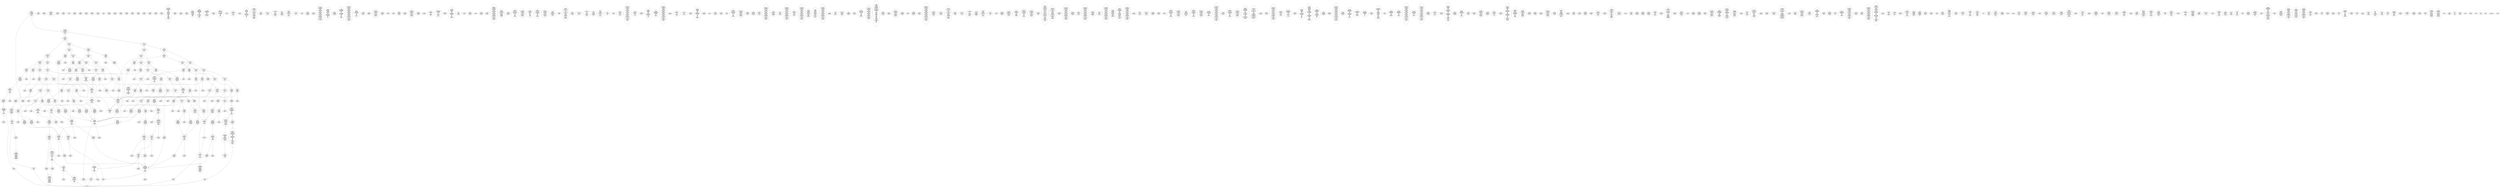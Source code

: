 /* Generated by GvGen v.1.0 (https://www.github.com/stricaud/gvgen) */

digraph G {
compound=true;
   node1 [label="[anywhere]"];
   node2 [label="# 0x0
PUSHX Data
PUSHX Data
MSTORE
PUSHX LogicData
CALLDATASIZE
LT
PUSHX Data
JUMPI
"];
   node3 [label="# 0xd
PUSHX Data
CALLDATALOAD
PUSHX BitData
SHR
PUSHX LogicData
GT
PUSHX Data
JUMPI
"];
   node4 [label="# 0x1e
PUSHX LogicData
GT
PUSHX Data
JUMPI
"];
   node5 [label="# 0x29
PUSHX LogicData
GT
PUSHX Data
JUMPI
"];
   node6 [label="# 0x34
PUSHX LogicData
EQ
PUSHX Data
JUMPI
"];
   node7 [label="# 0x3f
PUSHX LogicData
EQ
PUSHX Data
JUMPI
"];
   node8 [label="# 0x4a
PUSHX LogicData
EQ
PUSHX Data
JUMPI
"];
   node9 [label="# 0x55
PUSHX LogicData
EQ
PUSHX Data
JUMPI
"];
   node10 [label="# 0x60
PUSHX LogicData
EQ
PUSHX Data
JUMPI
"];
   node11 [label="# 0x6b
PUSHX Data
REVERT
"];
   node12 [label="# 0x6f
JUMPDEST
PUSHX LogicData
EQ
PUSHX Data
JUMPI
"];
   node13 [label="# 0x7b
PUSHX LogicData
EQ
PUSHX Data
JUMPI
"];
   node14 [label="# 0x86
PUSHX LogicData
EQ
PUSHX Data
JUMPI
"];
   node15 [label="# 0x91
PUSHX LogicData
EQ
PUSHX Data
JUMPI
"];
   node16 [label="# 0x9c
PUSHX LogicData
EQ
PUSHX Data
JUMPI
"];
   node17 [label="# 0xa7
PUSHX Data
REVERT
"];
   node18 [label="# 0xab
JUMPDEST
PUSHX LogicData
GT
PUSHX Data
JUMPI
"];
   node19 [label="# 0xb7
PUSHX LogicData
EQ
PUSHX Data
JUMPI
"];
   node20 [label="# 0xc2
PUSHX LogicData
EQ
PUSHX Data
JUMPI
"];
   node21 [label="# 0xcd
PUSHX LogicData
EQ
PUSHX Data
JUMPI
"];
   node22 [label="# 0xd8
PUSHX LogicData
EQ
PUSHX Data
JUMPI
"];
   node23 [label="# 0xe3
PUSHX LogicData
EQ
PUSHX Data
JUMPI
"];
   node24 [label="# 0xee
PUSHX Data
REVERT
"];
   node25 [label="# 0xf2
JUMPDEST
PUSHX LogicData
EQ
PUSHX Data
JUMPI
"];
   node26 [label="# 0xfe
PUSHX LogicData
EQ
PUSHX Data
JUMPI
"];
   node27 [label="# 0x109
PUSHX LogicData
EQ
PUSHX Data
JUMPI
"];
   node28 [label="# 0x114
PUSHX LogicData
EQ
PUSHX Data
JUMPI
"];
   node29 [label="# 0x11f
PUSHX LogicData
EQ
PUSHX Data
JUMPI
"];
   node30 [label="# 0x12a
PUSHX Data
REVERT
"];
   node31 [label="# 0x12e
JUMPDEST
PUSHX LogicData
GT
PUSHX Data
JUMPI
"];
   node32 [label="# 0x13a
PUSHX LogicData
GT
PUSHX Data
JUMPI
"];
   node33 [label="# 0x145
PUSHX LogicData
EQ
PUSHX Data
JUMPI
"];
   node34 [label="# 0x150
PUSHX LogicData
EQ
PUSHX Data
JUMPI
"];
   node35 [label="# 0x15b
PUSHX LogicData
EQ
PUSHX Data
JUMPI
"];
   node36 [label="# 0x166
PUSHX LogicData
EQ
PUSHX Data
JUMPI
"];
   node37 [label="# 0x171
PUSHX LogicData
EQ
PUSHX Data
JUMPI
"];
   node38 [label="# 0x17c
PUSHX Data
REVERT
"];
   node39 [label="# 0x180
JUMPDEST
PUSHX LogicData
EQ
PUSHX Data
JUMPI
"];
   node40 [label="# 0x18c
PUSHX LogicData
EQ
PUSHX Data
JUMPI
"];
   node41 [label="# 0x197
PUSHX LogicData
EQ
PUSHX Data
JUMPI
"];
   node42 [label="# 0x1a2
PUSHX LogicData
EQ
PUSHX Data
JUMPI
"];
   node43 [label="# 0x1ad
PUSHX LogicData
EQ
PUSHX Data
JUMPI
"];
   node44 [label="# 0x1b8
PUSHX Data
REVERT
"];
   node45 [label="# 0x1bc
JUMPDEST
PUSHX LogicData
GT
PUSHX Data
JUMPI
"];
   node46 [label="# 0x1c8
PUSHX LogicData
EQ
PUSHX Data
JUMPI
"];
   node47 [label="# 0x1d3
PUSHX LogicData
EQ
PUSHX Data
JUMPI
"];
   node48 [label="# 0x1de
PUSHX LogicData
EQ
PUSHX Data
JUMPI
"];
   node49 [label="# 0x1e9
PUSHX LogicData
EQ
PUSHX Data
JUMPI
"];
   node50 [label="# 0x1f4
PUSHX LogicData
EQ
PUSHX Data
JUMPI
"];
   node51 [label="# 0x1ff
PUSHX Data
REVERT
"];
   node52 [label="# 0x203
JUMPDEST
PUSHX LogicData
EQ
PUSHX Data
JUMPI
"];
   node53 [label="# 0x20f
PUSHX LogicData
EQ
PUSHX Data
JUMPI
"];
   node54 [label="# 0x21a
PUSHX LogicData
EQ
PUSHX Data
JUMPI
"];
   node55 [label="# 0x225
PUSHX LogicData
EQ
PUSHX Data
JUMPI
"];
   node56 [label="# 0x230
JUMPDEST
PUSHX Data
REVERT
"];
   node57 [label="# 0x235
JUMPDEST
CALLVALUE
ISZERO
PUSHX Data
JUMPI
"];
   node58 [label="# 0x23d
PUSHX Data
REVERT
"];
   node59 [label="# 0x241
JUMPDEST
PUSHX Data
PUSHX Data
CALLDATASIZE
PUSHX Data
PUSHX Data
JUMP
"];
   node60 [label="# 0x250
JUMPDEST
PUSHX Data
JUMP
"];
   node61 [label="# 0x255
JUMPDEST
PUSHX MemData
MLOAD
ISZERO
ISZERO
MSTORE
PUSHX ArithData
ADD
"];
   node62 [label="# 0x261
JUMPDEST
PUSHX MemData
MLOAD
SUB
RETURN
"];
   node63 [label="# 0x26a
JUMPDEST
CALLVALUE
ISZERO
PUSHX Data
JUMPI
"];
   node64 [label="# 0x272
PUSHX Data
REVERT
"];
   node65 [label="# 0x276
JUMPDEST
PUSHX Data
PUSHX Data
CALLDATASIZE
PUSHX Data
PUSHX Data
JUMP
"];
   node66 [label="# 0x285
JUMPDEST
PUSHX Data
JUMP
"];
   node67 [label="# 0x28a
JUMPDEST
PUSHX MemData
MLOAD
PUSHX ArithData
PUSHX BitData
PUSHX BitData
SHL
SUB
AND
MSTORE
PUSHX ArithData
ADD
PUSHX Data
JUMP
"];
   node68 [label="# 0x2a2
JUMPDEST
CALLVALUE
ISZERO
PUSHX Data
JUMPI
"];
   node69 [label="# 0x2aa
PUSHX Data
REVERT
"];
   node70 [label="# 0x2ae
JUMPDEST
PUSHX Data
PUSHX Data
JUMP
"];
   node71 [label="# 0x2b7
JUMPDEST
PUSHX MemData
MLOAD
PUSHX Data
PUSHX Data
JUMP
"];
   node72 [label="# 0x2c4
JUMPDEST
CALLVALUE
ISZERO
PUSHX Data
JUMPI
"];
   node73 [label="# 0x2cc
PUSHX Data
REVERT
"];
   node74 [label="# 0x2d0
JUMPDEST
PUSHX Data
PUSHX Data
CALLDATASIZE
PUSHX Data
PUSHX Data
JUMP
"];
   node75 [label="# 0x2df
JUMPDEST
PUSHX Data
JUMP
"];
   node76 [label="# 0x2e4
JUMPDEST
CALLVALUE
ISZERO
PUSHX Data
JUMPI
"];
   node77 [label="# 0x2ec
PUSHX Data
REVERT
"];
   node78 [label="# 0x2f0
JUMPDEST
PUSHX Data
PUSHX Data
CALLDATASIZE
PUSHX Data
PUSHX Data
JUMP
"];
   node79 [label="# 0x2ff
JUMPDEST
PUSHX Data
JUMP
"];
   node80 [label="# 0x304
JUMPDEST
STOP
"];
   node81 [label="# 0x306
JUMPDEST
CALLVALUE
ISZERO
PUSHX Data
JUMPI
"];
   node82 [label="# 0x30e
PUSHX Data
REVERT
"];
   node83 [label="# 0x312
JUMPDEST
PUSHX Data
PUSHX Data
JUMP
"];
   node84 [label="# 0x322
JUMPDEST
PUSHX MemData
MLOAD
MSTORE
PUSHX ArithData
ADD
PUSHX Data
JUMP
"];
   node85 [label="# 0x330
JUMPDEST
CALLVALUE
ISZERO
PUSHX Data
JUMPI
"];
   node86 [label="# 0x338
PUSHX Data
REVERT
"];
   node87 [label="# 0x33c
JUMPDEST
PUSHX Data
PUSHX Data
JUMP
"];
   node88 [label="# 0x345
JUMPDEST
CALLVALUE
ISZERO
PUSHX Data
JUMPI
"];
   node89 [label="# 0x34d
PUSHX Data
REVERT
"];
   node90 [label="# 0x351
JUMPDEST
PUSHX Data
PUSHX Data
CALLDATASIZE
PUSHX Data
PUSHX Data
JUMP
"];
   node91 [label="# 0x360
JUMPDEST
PUSHX Data
JUMP
"];
   node92 [label="# 0x365
JUMPDEST
CALLVALUE
ISZERO
PUSHX Data
JUMPI
"];
   node93 [label="# 0x36d
PUSHX Data
REVERT
"];
   node94 [label="# 0x371
JUMPDEST
PUSHX Data
PUSHX Data
CALLDATASIZE
PUSHX Data
PUSHX Data
JUMP
"];
   node95 [label="# 0x380
JUMPDEST
PUSHX Data
JUMP
"];
   node96 [label="# 0x385
JUMPDEST
CALLVALUE
ISZERO
PUSHX Data
JUMPI
"];
   node97 [label="# 0x38d
PUSHX Data
REVERT
"];
   node98 [label="# 0x391
JUMPDEST
PUSHX Data
PUSHX Data
JUMP
"];
   node99 [label="# 0x39b
JUMPDEST
CALLVALUE
ISZERO
PUSHX Data
JUMPI
"];
   node100 [label="# 0x3a3
PUSHX Data
REVERT
"];
   node101 [label="# 0x3a7
JUMPDEST
PUSHX Data
PUSHX Data
CALLDATASIZE
PUSHX Data
PUSHX Data
JUMP
"];
   node102 [label="# 0x3b6
JUMPDEST
PUSHX Data
JUMP
"];
   node103 [label="# 0x3bb
JUMPDEST
CALLVALUE
ISZERO
PUSHX Data
JUMPI
"];
   node104 [label="# 0x3c3
PUSHX Data
REVERT
"];
   node105 [label="# 0x3c7
JUMPDEST
PUSHX Data
PUSHX Data
CALLDATASIZE
PUSHX Data
PUSHX Data
JUMP
"];
   node106 [label="# 0x3d6
JUMPDEST
PUSHX Data
JUMP
"];
   node107 [label="# 0x3db
JUMPDEST
CALLVALUE
ISZERO
PUSHX Data
JUMPI
"];
   node108 [label="# 0x3e3
PUSHX Data
REVERT
"];
   node109 [label="# 0x3e7
JUMPDEST
PUSHX Data
PUSHX StorData
SLOAD
JUMP
"];
   node110 [label="# 0x3f1
JUMPDEST
CALLVALUE
ISZERO
PUSHX Data
JUMPI
"];
   node111 [label="# 0x3f9
PUSHX Data
REVERT
"];
   node112 [label="# 0x3fd
JUMPDEST
PUSHX Data
PUSHX Data
CALLDATASIZE
PUSHX Data
PUSHX Data
JUMP
"];
   node113 [label="# 0x40c
JUMPDEST
PUSHX Data
JUMP
"];
   node114 [label="# 0x411
JUMPDEST
CALLVALUE
ISZERO
PUSHX Data
JUMPI
"];
   node115 [label="# 0x419
PUSHX Data
REVERT
"];
   node116 [label="# 0x41d
JUMPDEST
PUSHX Data
PUSHX Data
CALLDATASIZE
PUSHX Data
PUSHX Data
JUMP
"];
   node117 [label="# 0x42c
JUMPDEST
JUMP
"];
   node118 [label="# 0x42f
JUMPDEST
CALLVALUE
ISZERO
PUSHX Data
JUMPI
"];
   node119 [label="# 0x437
PUSHX Data
REVERT
"];
   node120 [label="# 0x43b
JUMPDEST
PUSHX StorData
SLOAD
PUSHX Data
PUSHX BitData
AND
JUMP
"];
   node121 [label="# 0x449
JUMPDEST
CALLVALUE
ISZERO
PUSHX Data
JUMPI
"];
   node122 [label="# 0x451
PUSHX Data
REVERT
"];
   node123 [label="# 0x455
JUMPDEST
PUSHX Data
PUSHX Data
CALLDATASIZE
PUSHX Data
PUSHX Data
JUMP
"];
   node124 [label="# 0x464
JUMPDEST
PUSHX Data
JUMP
"];
   node125 [label="# 0x469
JUMPDEST
CALLVALUE
ISZERO
PUSHX Data
JUMPI
"];
   node126 [label="# 0x471
PUSHX Data
REVERT
"];
   node127 [label="# 0x475
JUMPDEST
PUSHX Data
PUSHX Data
JUMP
"];
   node128 [label="# 0x47e
JUMPDEST
CALLVALUE
ISZERO
PUSHX Data
JUMPI
"];
   node129 [label="# 0x486
PUSHX Data
REVERT
"];
   node130 [label="# 0x48a
JUMPDEST
PUSHX Data
PUSHX Data
CALLDATASIZE
PUSHX Data
PUSHX Data
JUMP
"];
   node131 [label="# 0x499
JUMPDEST
PUSHX Data
JUMP
"];
   node132 [label="# 0x49e
JUMPDEST
CALLVALUE
ISZERO
PUSHX Data
JUMPI
"];
   node133 [label="# 0x4a6
PUSHX Data
REVERT
"];
   node134 [label="# 0x4aa
JUMPDEST
PUSHX Data
PUSHX Data
JUMP
"];
   node135 [label="# 0x4b3
JUMPDEST
CALLVALUE
ISZERO
PUSHX Data
JUMPI
"];
   node136 [label="# 0x4bb
PUSHX Data
REVERT
"];
   node137 [label="# 0x4bf
JUMPDEST
PUSHX Data
PUSHX Data
CALLDATASIZE
PUSHX Data
PUSHX Data
JUMP
"];
   node138 [label="# 0x4ce
JUMPDEST
PUSHX Data
JUMP
"];
   node139 [label="# 0x4d3
JUMPDEST
CALLVALUE
ISZERO
PUSHX Data
JUMPI
"];
   node140 [label="# 0x4db
PUSHX Data
REVERT
"];
   node141 [label="# 0x4df
JUMPDEST
PUSHX Data
PUSHX Data
JUMP
"];
   node142 [label="# 0x4e8
JUMPDEST
CALLVALUE
ISZERO
PUSHX Data
JUMPI
"];
   node143 [label="# 0x4f0
PUSHX Data
REVERT
"];
   node144 [label="# 0x4f4
JUMPDEST
PUSHX Data
PUSHX Data
CALLDATASIZE
PUSHX Data
PUSHX Data
JUMP
"];
   node145 [label="# 0x503
JUMPDEST
PUSHX Data
JUMP
"];
   node146 [label="# 0x508
JUMPDEST
CALLVALUE
ISZERO
PUSHX Data
JUMPI
"];
   node147 [label="# 0x510
PUSHX Data
REVERT
"];
   node148 [label="# 0x514
JUMPDEST
PUSHX StorData
SLOAD
PUSHX ArithData
PUSHX BitData
PUSHX BitData
SHL
SUB
AND
PUSHX Data
JUMP
"];
   node149 [label="# 0x526
JUMPDEST
CALLVALUE
ISZERO
PUSHX Data
JUMPI
"];
   node150 [label="# 0x52e
PUSHX Data
REVERT
"];
   node151 [label="# 0x532
JUMPDEST
PUSHX Data
PUSHX StorData
SLOAD
JUMP
"];
   node152 [label="# 0x53c
JUMPDEST
CALLVALUE
ISZERO
PUSHX Data
JUMPI
"];
   node153 [label="# 0x544
PUSHX Data
REVERT
"];
   node154 [label="# 0x548
JUMPDEST
PUSHX Data
PUSHX Data
JUMP
"];
   node155 [label="# 0x551
JUMPDEST
PUSHX Data
PUSHX Data
CALLDATASIZE
PUSHX Data
PUSHX Data
JUMP
"];
   node156 [label="# 0x55f
JUMPDEST
PUSHX Data
JUMP
"];
   node157 [label="# 0x564
JUMPDEST
CALLVALUE
ISZERO
PUSHX Data
JUMPI
"];
   node158 [label="# 0x56c
PUSHX Data
REVERT
"];
   node159 [label="# 0x570
JUMPDEST
PUSHX Data
PUSHX Data
CALLDATASIZE
PUSHX Data
PUSHX Data
JUMP
"];
   node160 [label="# 0x57f
JUMPDEST
PUSHX Data
JUMP
"];
   node161 [label="# 0x584
JUMPDEST
CALLVALUE
ISZERO
PUSHX Data
JUMPI
"];
   node162 [label="# 0x58c
PUSHX Data
REVERT
"];
   node163 [label="# 0x590
JUMPDEST
PUSHX Data
PUSHX Data
CALLDATASIZE
PUSHX Data
PUSHX Data
JUMP
"];
   node164 [label="# 0x59f
JUMPDEST
PUSHX Data
JUMP
"];
   node165 [label="# 0x5a4
JUMPDEST
CALLVALUE
ISZERO
PUSHX Data
JUMPI
"];
   node166 [label="# 0x5ac
PUSHX Data
REVERT
"];
   node167 [label="# 0x5b0
JUMPDEST
PUSHX Data
PUSHX Data
CALLDATASIZE
PUSHX Data
PUSHX Data
JUMP
"];
   node168 [label="# 0x5bf
JUMPDEST
PUSHX Data
JUMP
"];
   node169 [label="# 0x5c4
JUMPDEST
CALLVALUE
ISZERO
PUSHX Data
JUMPI
"];
   node170 [label="# 0x5cc
PUSHX Data
REVERT
"];
   node171 [label="# 0x5d0
JUMPDEST
PUSHX Data
PUSHX Data
CALLDATASIZE
PUSHX Data
PUSHX Data
JUMP
"];
   node172 [label="# 0x5df
JUMPDEST
PUSHX Data
JUMP
"];
   node173 [label="# 0x5e4
JUMPDEST
PUSHX Data
PUSHX Data
CALLDATASIZE
PUSHX Data
PUSHX Data
JUMP
"];
   node174 [label="# 0x5f2
JUMPDEST
PUSHX Data
JUMP
"];
   node175 [label="# 0x5f7
JUMPDEST
CALLVALUE
ISZERO
PUSHX Data
JUMPI
"];
   node176 [label="# 0x5ff
PUSHX Data
REVERT
"];
   node177 [label="# 0x603
JUMPDEST
PUSHX Data
PUSHX Data
CALLDATASIZE
PUSHX Data
PUSHX Data
JUMP
"];
   node178 [label="# 0x612
JUMPDEST
PUSHX ArithData
PUSHX BitData
PUSHX BitData
SHL
SUB
AND
PUSHX Data
MSTORE
PUSHX Data
PUSHX Data
MSTORE
PUSHX Data
SHA3
AND
MSTORE
MSTORE
SHA3
SLOAD
PUSHX BitData
AND
JUMP
"];
   node179 [label="# 0x640
JUMPDEST
CALLVALUE
ISZERO
PUSHX Data
JUMPI
"];
   node180 [label="# 0x648
PUSHX Data
REVERT
"];
   node181 [label="# 0x64c
JUMPDEST
PUSHX Data
PUSHX StorData
SLOAD
JUMP
"];
   node182 [label="# 0x656
JUMPDEST
CALLVALUE
ISZERO
PUSHX Data
JUMPI
"];
   node183 [label="# 0x65e
PUSHX Data
REVERT
"];
   node184 [label="# 0x662
JUMPDEST
PUSHX Data
PUSHX Data
CALLDATASIZE
PUSHX Data
PUSHX Data
JUMP
"];
   node185 [label="# 0x671
JUMPDEST
PUSHX Data
JUMP
"];
   node186 [label="# 0x676
JUMPDEST
CALLVALUE
ISZERO
PUSHX Data
JUMPI
"];
   node187 [label="# 0x67e
PUSHX Data
REVERT
"];
   node188 [label="# 0x682
JUMPDEST
PUSHX Data
PUSHX Data
CALLDATASIZE
PUSHX Data
PUSHX Data
JUMP
"];
   node189 [label="# 0x691
JUMPDEST
PUSHX Data
JUMP
"];
   node190 [label="# 0x696
JUMPDEST
CALLVALUE
ISZERO
PUSHX Data
JUMPI
"];
   node191 [label="# 0x69e
PUSHX Data
REVERT
"];
   node192 [label="# 0x6a2
JUMPDEST
PUSHX Data
PUSHX Data
CALLDATASIZE
PUSHX Data
PUSHX Data
JUMP
"];
   node193 [label="# 0x6b1
JUMPDEST
PUSHX Data
JUMP
"];
   node194 [label="# 0x6b6
JUMPDEST
CALLVALUE
ISZERO
PUSHX Data
JUMPI
"];
   node195 [label="# 0x6be
PUSHX Data
REVERT
"];
   node196 [label="# 0x6c2
JUMPDEST
PUSHX Data
PUSHX Data
CALLDATASIZE
PUSHX Data
PUSHX Data
JUMP
"];
   node197 [label="# 0x6d1
JUMPDEST
PUSHX Data
PUSHX Data
MSTORE
PUSHX Data
MSTORE
PUSHX Data
SHA3
SLOAD
JUMP
"];
   node198 [label="# 0x6e3
JUMPDEST
PUSHX Data
PUSHX ArithData
PUSHX BitData
PUSHX BitData
SHL
SUB
NOT
AND
PUSHX BitData
PUSHX BitData
SHL
EQ
PUSHX Data
JUMPI
"];
   node199 [label="# 0x6ff
PUSHX ArithData
PUSHX BitData
PUSHX BitData
SHL
SUB
NOT
AND
PUSHX BitData
PUSHX BitData
SHL
EQ
"];
   node200 [label="# 0x714
JUMPDEST
PUSHX Data
JUMPI
"];
   node201 [label="# 0x71a
PUSHX BitData
PUSHX BitData
SHL
PUSHX ArithData
PUSHX BitData
PUSHX BitData
SHL
SUB
NOT
AND
EQ
"];
   node202 [label="# 0x72f
JUMPDEST
JUMP
"];
   node203 [label="# 0x735
JUMPDEST
PUSHX StorData
SLOAD
LT
PUSHX Data
JUMPI
"];
   node204 [label="# 0x741
PUSHX Data
REVERT
"];
   node205 [label="# 0x745
JUMPDEST
PUSHX Data
MSTORE
PUSHX Data
SHA3
ADD
SLOAD
PUSHX ArithData
PUSHX BitData
PUSHX BitData
SHL
SUB
AND
JUMP
"];
   node206 [label="# 0x75f
JUMPDEST
PUSHX Data
PUSHX StorData
SLOAD
PUSHX Data
PUSHX Data
JUMP
"];
   node207 [label="# 0x76e
JUMPDEST
PUSHX ArithData
ADD
PUSHX ArithData
DIV
MUL
PUSHX ArithData
ADD
PUSHX MemData
MLOAD
ADD
PUSHX Data
MSTORE
MSTORE
PUSHX ArithData
ADD
SLOAD
PUSHX Data
PUSHX Data
JUMP
"];
   node208 [label="# 0x79a
JUMPDEST
ISZERO
PUSHX Data
JUMPI
"];
   node209 [label="# 0x7a1
PUSHX LogicData
LT
PUSHX Data
JUMPI
"];
   node210 [label="# 0x7a9
PUSHX ArithData
SLOAD
DIV
MUL
MSTORE
PUSHX ArithData
ADD
PUSHX Data
JUMP
"];
   node211 [label="# 0x7bc
JUMPDEST
ADD
PUSHX Data
MSTORE
PUSHX Data
PUSHX Data
SHA3
"];
   node212 [label="# 0x7ca
JUMPDEST
SLOAD
MSTORE
PUSHX ArithData
ADD
PUSHX ArithData
ADD
GT
PUSHX Data
JUMPI
"];
   node213 [label="# 0x7de
SUB
PUSHX BitData
AND
ADD
"];
   node214 [label="# 0x7e7
JUMPDEST
JUMP
"];
   node215 [label="# 0x7f1
JUMPDEST
PUSHX Data
PUSHX Data
PUSHX Data
JUMP
"];
   node216 [label="# 0x7fc
JUMPDEST
PUSHX Data
JUMPI
"];
   node217 [label="# 0x801
PUSHX MemData
MLOAD
PUSHX BitData
PUSHX BitData
SHL
MSTORE
PUSHX Data
PUSHX ArithData
ADD
MSTORE
PUSHX Data
PUSHX ArithData
ADD
MSTORE
PUSHX Data
PUSHX ArithData
ADD
MSTORE
PUSHX BitData
PUSHX BitData
SHL
PUSHX ArithData
ADD
MSTORE
PUSHX ArithData
ADD
"];
   node218 [label="# 0x859
JUMPDEST
PUSHX MemData
MLOAD
SUB
REVERT
"];
   node219 [label="# 0x862
JUMPDEST
PUSHX Data
MSTORE
PUSHX Data
PUSHX Data
MSTORE
PUSHX Data
SHA3
SLOAD
PUSHX ArithData
PUSHX BitData
PUSHX BitData
SHL
SUB
AND
JUMP
"];
   node220 [label="# 0x87e
JUMPDEST
PUSHX Data
PUSHX Data
PUSHX Data
JUMP
"];
   node221 [label="# 0x889
JUMPDEST
PUSHX ArithData
PUSHX BitData
PUSHX BitData
SHL
SUB
AND
PUSHX ArithData
PUSHX BitData
PUSHX BitData
SHL
SUB
AND
EQ
ISZERO
PUSHX Data
JUMPI
"];
   node222 [label="# 0x8a6
PUSHX MemData
MLOAD
PUSHX BitData
PUSHX BitData
SHL
MSTORE
PUSHX Data
PUSHX ArithData
ADD
MSTORE
PUSHX Data
PUSHX ArithData
ADD
MSTORE
PUSHX Data
PUSHX ArithData
ADD
MSTORE
PUSHX BitData
PUSHX BitData
SHL
PUSHX ArithData
ADD
MSTORE
PUSHX ArithData
ADD
PUSHX Data
JUMP
"];
   node223 [label="# 0x8f7
JUMPDEST
CALLER
PUSHX ArithData
PUSHX BitData
PUSHX BitData
SHL
SUB
AND
EQ
PUSHX Data
JUMPI
"];
   node224 [label="# 0x909
PUSHX Data
CALLER
PUSHX Data
JUMP
"];
   node225 [label="# 0x913
JUMPDEST
PUSHX Data
JUMPI
"];
   node226 [label="# 0x918
PUSHX MemData
MLOAD
PUSHX BitData
PUSHX BitData
SHL
MSTORE
PUSHX ArithData
ADD
PUSHX Data
PUSHX Data
JUMP
"];
   node227 [label="# 0x92f
JUMPDEST
PUSHX Data
PUSHX Data
JUMP
"];
   node228 [label="# 0x939
JUMPDEST
JUMP
"];
   node229 [label="# 0x93e
JUMPDEST
PUSHX StorData
SLOAD
PUSHX StorData
SLOAD
PUSHX Data
PUSHX Data
PUSHX Data
JUMP
"];
   node230 [label="# 0x950
JUMPDEST
JUMP
"];
   node231 [label="# 0x955
JUMPDEST
PUSHX Data
CALLER
PUSHX Data
JUMP
"];
   node232 [label="# 0x95f
JUMPDEST
PUSHX Data
JUMPI
"];
   node233 [label="# 0x964
PUSHX MemData
MLOAD
PUSHX BitData
PUSHX BitData
SHL
MSTORE
PUSHX ArithData
ADD
PUSHX Data
PUSHX Data
JUMP
"];
   node234 [label="# 0x97b
JUMPDEST
PUSHX Data
PUSHX Data
JUMP
"];
   node235 [label="# 0x986
JUMPDEST
PUSHX Data
"];
   node236 [label="# 0x98b
JUMPDEST
PUSHX StorData
SLOAD
LT
ISZERO
PUSHX Data
JUMPI
"];
   node237 [label="# 0x996
PUSHX ArithData
PUSHX BitData
PUSHX BitData
SHL
SUB
AND
PUSHX StorData
SLOAD
LT
PUSHX Data
JUMPI
"];
   node238 [label="# 0x9ab
PUSHX Data
PUSHX Data
JUMP
"];
   node239 [label="# 0x9b2
JUMPDEST
PUSHX Data
MSTORE
PUSHX Data
SHA3
ADD
SLOAD
PUSHX ArithData
PUSHX BitData
PUSHX BitData
SHL
SUB
AND
EQ
ISZERO
PUSHX Data
JUMPI
"];
   node240 [label="# 0x9ce
EQ
ISZERO
PUSHX Data
JUMPI
"];
   node241 [label="# 0x9d6
PUSHX Data
JUMP
"];
   node242 [label="# 0x9de
JUMPDEST
PUSHX Data
PUSHX Data
JUMP
"];
   node243 [label="# 0x9e8
JUMPDEST
"];
   node244 [label="# 0x9ec
JUMPDEST
PUSHX Data
PUSHX Data
JUMP
"];
   node245 [label="# 0x9f6
JUMPDEST
PUSHX Data
JUMP
"];
   node246 [label="# 0x9fe
JUMPDEST
PUSHX MemData
MLOAD
PUSHX BitData
PUSHX BitData
SHL
MSTORE
PUSHX Data
PUSHX ArithData
ADD
MSTORE
PUSHX Data
PUSHX ArithData
ADD
MSTORE
PUSHX BitData
PUSHX BitData
SHL
PUSHX ArithData
ADD
MSTORE
PUSHX ArithData
ADD
PUSHX Data
JUMP
"];
   node247 [label="# 0xa35
JUMPDEST
PUSHX Data
PUSHX MemData
MLOAD
PUSHX ArithData
ADD
PUSHX Data
MSTORE
PUSHX Data
MSTORE
PUSHX Data
JUMP
"];
   node248 [label="# 0xa50
JUMPDEST
PUSHX Data
PUSHX Data
JUMP
"];
   node249 [label="# 0xa59
JUMPDEST
JUMP
"];
   node250 [label="# 0xa5c
JUMPDEST
PUSHX StorData
SLOAD
PUSHX ArithData
PUSHX BitData
PUSHX BitData
SHL
SUB
AND
CALLER
EQ
PUSHX Data
JUMPI
"];
   node251 [label="# 0xa6f
PUSHX MemData
MLOAD
PUSHX BitData
PUSHX BitData
SHL
MSTORE
PUSHX ArithData
ADD
PUSHX Data
PUSHX Data
JUMP
"];
   node252 [label="# 0xa86
JUMPDEST
PUSHX StorData
SLOAD
PUSHX BitData
NOT
AND
ISZERO
ISZERO
OR
SSTORE
JUMP
"];
   node253 [label="# 0xa99
JUMPDEST
PUSHX StorData
SLOAD
PUSHX ArithData
PUSHX BitData
PUSHX BitData
SHL
SUB
AND
CALLER
EQ
PUSHX Data
JUMPI
"];
   node254 [label="# 0xaac
PUSHX MemData
MLOAD
PUSHX BitData
PUSHX BitData
SHL
MSTORE
PUSHX ArithData
ADD
PUSHX Data
PUSHX Data
JUMP
"];
   node255 [label="# 0xac3
JUMPDEST
MLOAD
PUSHX Data
PUSHX Data
PUSHX ArithData
ADD
PUSHX Data
JUMP
"];
   node256 [label="# 0xad6
JUMPDEST
JUMP
"];
   node257 [label="# 0xada
JUMPDEST
PUSHX StorData
SLOAD
PUSHX Data
PUSHX Data
JUMP
"];
   node258 [label="# 0xae7
JUMPDEST
PUSHX ArithData
ADD
PUSHX ArithData
DIV
MUL
PUSHX ArithData
ADD
PUSHX MemData
MLOAD
ADD
PUSHX Data
MSTORE
MSTORE
PUSHX ArithData
ADD
SLOAD
PUSHX Data
PUSHX Data
JUMP
"];
   node259 [label="# 0xb13
JUMPDEST
ISZERO
PUSHX Data
JUMPI
"];
   node260 [label="# 0xb1a
PUSHX LogicData
LT
PUSHX Data
JUMPI
"];
   node261 [label="# 0xb22
PUSHX ArithData
SLOAD
DIV
MUL
MSTORE
PUSHX ArithData
ADD
PUSHX Data
JUMP
"];
   node262 [label="# 0xb35
JUMPDEST
ADD
PUSHX Data
MSTORE
PUSHX Data
PUSHX Data
SHA3
"];
   node263 [label="# 0xb43
JUMPDEST
SLOAD
MSTORE
PUSHX ArithData
ADD
PUSHX ArithData
ADD
GT
PUSHX Data
JUMPI
"];
   node264 [label="# 0xb57
SUB
PUSHX BitData
AND
ADD
"];
   node265 [label="# 0xb60
JUMPDEST
JUMP
"];
   node266 [label="# 0xb68
JUMPDEST
PUSHX StorData
SLOAD
PUSHX Data
LT
PUSHX Data
JUMPI
"];
   node267 [label="# 0xb75
PUSHX MemData
MLOAD
PUSHX BitData
PUSHX BitData
SHL
MSTORE
PUSHX Data
PUSHX ArithData
ADD
MSTORE
PUSHX Data
PUSHX ArithData
ADD
MSTORE
PUSHX Data
PUSHX ArithData
ADD
MSTORE
PUSHX BitData
PUSHX BitData
SHL
PUSHX ArithData
ADD
MSTORE
PUSHX ArithData
ADD
PUSHX Data
JUMP
"];
   node268 [label="# 0xbce
JUMPDEST
PUSHX Data
PUSHX StorData
SLOAD
LT
PUSHX Data
JUMPI
"];
   node269 [label="# 0xbdc
PUSHX Data
PUSHX Data
JUMP
"];
   node270 [label="# 0xbe3
JUMPDEST
PUSHX Data
MSTORE
PUSHX Data
SHA3
ADD
SLOAD
PUSHX ArithData
PUSHX BitData
PUSHX BitData
SHL
SUB
AND
JUMP
"];
   node271 [label="# 0xbff
JUMPDEST
PUSHX StorData
SLOAD
PUSHX Data
PUSHX Data
JUMP
"];
   node272 [label="# 0xc0c
JUMPDEST
PUSHX Data
PUSHX ArithData
PUSHX BitData
PUSHX BitData
SHL
SUB
AND
PUSHX Data
JUMPI
"];
   node273 [label="# 0xc1d
PUSHX MemData
MLOAD
PUSHX BitData
PUSHX BitData
SHL
MSTORE
PUSHX Data
PUSHX ArithData
ADD
MSTORE
PUSHX Data
PUSHX ArithData
ADD
MSTORE
PUSHX Data
PUSHX ArithData
ADD
MSTORE
PUSHX BitData
PUSHX BitData
SHL
PUSHX ArithData
ADD
MSTORE
PUSHX ArithData
ADD
PUSHX Data
JUMP
"];
   node274 [label="# 0xc77
JUMPDEST
PUSHX Data
"];
   node275 [label="# 0xc7b
JUMPDEST
PUSHX StorData
SLOAD
LT
ISZERO
PUSHX Data
JUMPI
"];
   node276 [label="# 0xc86
PUSHX StorData
SLOAD
LT
PUSHX Data
JUMPI
"];
   node277 [label="# 0xc91
PUSHX Data
PUSHX Data
JUMP
"];
   node278 [label="# 0xc98
JUMPDEST
PUSHX Data
MSTORE
PUSHX Data
SHA3
ADD
SLOAD
PUSHX ArithData
PUSHX BitData
PUSHX BitData
SHL
SUB
AND
AND
EQ
ISZERO
PUSHX Data
JUMPI
"];
   node279 [label="# 0xcb8
PUSHX Data
PUSHX Data
JUMP
"];
   node280 [label="# 0xcc1
JUMPDEST
"];
   node281 [label="# 0xcc5
JUMPDEST
PUSHX Data
PUSHX Data
JUMP
"];
   node282 [label="# 0xccf
JUMPDEST
PUSHX Data
JUMP
"];
   node283 [label="# 0xcd7
JUMPDEST
JUMP
"];
   node284 [label="# 0xcde
JUMPDEST
PUSHX StorData
SLOAD
PUSHX ArithData
PUSHX BitData
PUSHX BitData
SHL
SUB
AND
CALLER
EQ
PUSHX Data
JUMPI
"];
   node285 [label="# 0xcf1
PUSHX MemData
MLOAD
PUSHX BitData
PUSHX BitData
SHL
MSTORE
PUSHX ArithData
ADD
PUSHX Data
PUSHX Data
JUMP
"];
   node286 [label="# 0xd08
JUMPDEST
PUSHX Data
PUSHX Data
PUSHX Data
JUMP
"];
   node287 [label="# 0xd12
JUMPDEST
JUMP
"];
   node288 [label="# 0xd14
JUMPDEST
PUSHX StorData
SLOAD
PUSHX ArithData
PUSHX BitData
PUSHX BitData
SHL
SUB
AND
CALLER
EQ
PUSHX Data
JUMPI
"];
   node289 [label="# 0xd27
PUSHX MemData
MLOAD
PUSHX BitData
PUSHX BitData
SHL
MSTORE
PUSHX ArithData
ADD
PUSHX Data
PUSHX Data
JUMP
"];
   node290 [label="# 0xd3e
JUMPDEST
PUSHX Data
SSTORE
JUMP
"];
   node291 [label="# 0xd43
JUMPDEST
PUSHX Data
PUSHX StorData
SLOAD
PUSHX Data
PUSHX Data
JUMP
"];
   node292 [label="# 0xd52
JUMPDEST
PUSHX Data
PUSHX Data
PUSHX Data
JUMP
"];
   node293 [label="# 0xd64
JUMPDEST
CALLVALUE
EQ
PUSHX Data
JUMPI
"];
   node294 [label="# 0xd6b
PUSHX MemData
MLOAD
PUSHX BitData
PUSHX BitData
SHL
MSTORE
PUSHX Data
PUSHX ArithData
ADD
MSTORE
PUSHX Data
PUSHX ArithData
ADD
MSTORE
PUSHX BitData
PUSHX BitData
SHL
PUSHX ArithData
ADD
MSTORE
PUSHX ArithData
ADD
PUSHX Data
JUMP
"];
   node295 [label="# 0xda5
JUMPDEST
PUSHX StorData
SLOAD
PUSHX Data
PUSHX Data
PUSHX Data
JUMP
"];
   node296 [label="# 0xdb7
JUMPDEST
GT
ISZERO
PUSHX Data
JUMPI
"];
   node297 [label="# 0xdbe
PUSHX MemData
MLOAD
PUSHX BitData
PUSHX BitData
SHL
MSTORE
PUSHX Data
PUSHX ArithData
ADD
MSTORE
PUSHX Data
PUSHX ArithData
ADD
MSTORE
PUSHX BitData
PUSHX BitData
SHL
PUSHX ArithData
ADD
MSTORE
PUSHX ArithData
ADD
PUSHX Data
JUMP
"];
   node298 [label="# 0xdf2
JUMPDEST
PUSHX StorData
SLOAD
TIMESTAMP
LT
ISZERO
PUSHX Data
JUMPI
"];
   node299 [label="# 0xdfd
PUSHX MemData
MLOAD
PUSHX BitData
PUSHX BitData
SHL
MSTORE
PUSHX Data
PUSHX ArithData
ADD
MSTORE
PUSHX Data
PUSHX ArithData
ADD
MSTORE
PUSHX BitData
PUSHX BitData
SHL
PUSHX ArithData
ADD
MSTORE
PUSHX ArithData
ADD
PUSHX Data
JUMP
"];
   node300 [label="# 0xe2f
JUMPDEST
CALLER
PUSHX Data
MSTORE
PUSHX Data
PUSHX Data
MSTORE
PUSHX Data
SHA3
SLOAD
PUSHX Data
PUSHX Data
JUMP
"];
   node301 [label="# 0xe4e
JUMPDEST
SSTORE
CALLER
PUSHX Data
MSTORE
PUSHX Data
PUSHX Data
MSTORE
PUSHX Data
SHA3
SLOAD
PUSHX LogicData
GT
PUSHX Data
JUMPI
"];
   node302 [label="# 0xe6b
PUSHX MemData
MLOAD
PUSHX BitData
PUSHX BitData
SHL
MSTORE
PUSHX Data
PUSHX ArithData
ADD
MSTORE
PUSHX Data
PUSHX ArithData
ADD
MSTORE
PUSHX BitData
PUSHX BitData
SHL
PUSHX ArithData
ADD
MSTORE
PUSHX ArithData
ADD
PUSHX Data
JUMP
"];
   node303 [label="# 0xea8
JUMPDEST
PUSHX Data
"];
   node304 [label="# 0xeab
JUMPDEST
LT
ISZERO
PUSHX Data
JUMPI
"];
   node305 [label="# 0xeb4
PUSHX StorData
SLOAD
PUSHX Data
CALLER
PUSHX Data
JUMP
"];
   node306 [label="# 0xec1
JUMPDEST
PUSHX Data
PUSHX Data
JUMP
"];
   node307 [label="# 0xecb
JUMPDEST
PUSHX Data
JUMP
"];
   node308 [label="# 0xed3
JUMPDEST
PUSHX ArithData
PUSHX BitData
PUSHX BitData
SHL
SUB
AND
CALLER
EQ
ISZERO
PUSHX Data
JUMPI
"];
   node309 [label="# 0xee5
PUSHX MemData
MLOAD
PUSHX BitData
PUSHX BitData
SHL
MSTORE
PUSHX Data
PUSHX ArithData
ADD
MSTORE
PUSHX Data
PUSHX ArithData
ADD
MSTORE
PUSHX Data
PUSHX ArithData
ADD
MSTORE
PUSHX ArithData
ADD
PUSHX Data
JUMP
"];
   node310 [label="# 0xf2c
JUMPDEST
CALLER
PUSHX Data
MSTORE
PUSHX Data
PUSHX ArithData
MSTORE
PUSHX MemData
SHA3
PUSHX ArithData
PUSHX BitData
PUSHX BitData
SHL
SUB
AND
MSTORE
MSTORE
SHA3
SLOAD
PUSHX BitData
NOT
AND
ISZERO
ISZERO
OR
SSTORE
MLOAD
MSTORE
PUSHX Data
ADD
PUSHX MemData
MLOAD
SUB
LOGX
JUMP
"];
   node311 [label="# 0xf98
JUMPDEST
PUSHX Data
CALLER
PUSHX Data
JUMP
"];
   node312 [label="# 0xfa2
JUMPDEST
PUSHX Data
JUMPI
"];
   node313 [label="# 0xfa7
PUSHX MemData
MLOAD
PUSHX BitData
PUSHX BitData
SHL
MSTORE
PUSHX ArithData
ADD
PUSHX Data
PUSHX Data
JUMP
"];
   node314 [label="# 0xfbe
JUMPDEST
PUSHX Data
PUSHX Data
JUMP
"];
   node315 [label="# 0xfca
JUMPDEST
JUMP
"];
   node316 [label="# 0xfd0
JUMPDEST
PUSHX Data
PUSHX Data
PUSHX Data
JUMP
"];
   node317 [label="# 0xfdb
JUMPDEST
PUSHX Data
JUMPI
"];
   node318 [label="# 0xfe0
PUSHX MemData
MLOAD
PUSHX BitData
PUSHX BitData
SHL
MSTORE
PUSHX Data
PUSHX ArithData
ADD
MSTORE
PUSHX Data
PUSHX ArithData
ADD
MSTORE
PUSHX Data
PUSHX ArithData
ADD
MSTORE
PUSHX BitData
PUSHX BitData
SHL
PUSHX ArithData
ADD
MSTORE
PUSHX ArithData
ADD
PUSHX Data
JUMP
"];
   node319 [label="# 0x103f
JUMPDEST
PUSHX StorData
SLOAD
PUSHX BitData
AND
PUSHX Data
JUMPI
"];
   node320 [label="# 0x104a
PUSHX StorData
SLOAD
PUSHX Data
PUSHX Data
JUMP
"];
   node321 [label="# 0x1056
JUMPDEST
PUSHX ArithData
ADD
PUSHX ArithData
DIV
MUL
PUSHX ArithData
ADD
PUSHX MemData
MLOAD
ADD
PUSHX Data
MSTORE
MSTORE
PUSHX ArithData
ADD
SLOAD
PUSHX Data
PUSHX Data
JUMP
"];
   node322 [label="# 0x1082
JUMPDEST
ISZERO
PUSHX Data
JUMPI
"];
   node323 [label="# 0x1089
PUSHX LogicData
LT
PUSHX Data
JUMPI
"];
   node324 [label="# 0x1091
PUSHX ArithData
SLOAD
DIV
MUL
MSTORE
PUSHX ArithData
ADD
PUSHX Data
JUMP
"];
   node325 [label="# 0x10a4
JUMPDEST
ADD
PUSHX Data
MSTORE
PUSHX Data
PUSHX Data
SHA3
"];
   node326 [label="# 0x10b2
JUMPDEST
SLOAD
MSTORE
PUSHX ArithData
ADD
PUSHX ArithData
ADD
GT
PUSHX Data
JUMPI
"];
   node327 [label="# 0x10c6
SUB
PUSHX BitData
AND
ADD
"];
   node328 [label="# 0x10cf
JUMPDEST
JUMP
"];
   node329 [label="# 0x10db
JUMPDEST
PUSHX Data
PUSHX Data
PUSHX Data
JUMP
"];
   node330 [label="# 0x10e6
JUMPDEST
PUSHX MemData
MLOAD
PUSHX ArithData
ADD
PUSHX Data
PUSHX Data
JUMP
"];
   node331 [label="# 0x10f7
JUMPDEST
PUSHX MemData
MLOAD
PUSHX ArithData
SUB
SUB
MSTORE
PUSHX Data
MSTORE
JUMP
"];
   node332 [label="# 0x110d
JUMPDEST
PUSHX StorData
SLOAD
PUSHX ArithData
PUSHX BitData
PUSHX BitData
SHL
SUB
AND
CALLER
EQ
PUSHX Data
JUMPI
"];
   node333 [label="# 0x1120
PUSHX MemData
MLOAD
PUSHX BitData
PUSHX BitData
SHL
MSTORE
PUSHX ArithData
ADD
PUSHX Data
PUSHX Data
JUMP
"];
   node334 [label="# 0x1137
JUMPDEST
PUSHX Data
SSTORE
JUMP
"];
   node335 [label="# 0x113c
JUMPDEST
CALLER
PUSHX Data
PUSHX Data
PUSHX MemData
MLOAD
PUSHX BitData
NOT
PUSHX BitData
SHL
AND
PUSHX ArithData
ADD
MSTORE
PUSHX Data
PUSHX ArithData
ADD
PUSHX MemData
MLOAD
PUSHX ArithData
SUB
SUB
MSTORE
PUSHX Data
MSTORE
MLOAD
PUSHX ArithData
ADD
SHA3
JUMP
"];
   node336 [label="# 0x1183
JUMPDEST
PUSHX ArithData
MUL
PUSHX ArithData
ADD
PUSHX MemData
MLOAD
ADD
PUSHX Data
MSTORE
MSTORE
PUSHX ArithData
ADD
PUSHX ArithData
MUL
CALLDATACOPY
PUSHX Data
ADD
MSTORE
PUSHX Data
JUMP
"];
   node337 [label="# 0x11bc
JUMPDEST
PUSHX Data
JUMPI
"];
   node338 [label="# 0x11c1
PUSHX MemData
MLOAD
PUSHX BitData
PUSHX BitData
SHL
MSTORE
PUSHX Data
PUSHX ArithData
ADD
MSTORE
PUSHX Data
PUSHX ArithData
ADD
MSTORE
PUSHX BitData
PUSHX BitData
SHL
PUSHX ArithData
ADD
MSTORE
PUSHX ArithData
ADD
PUSHX Data
JUMP
"];
   node339 [label="# 0x11ff
JUMPDEST
PUSHX Data
PUSHX Data
PUSHX Data
JUMP
"];
   node340 [label="# 0x1211
JUMPDEST
CALLVALUE
EQ
PUSHX Data
JUMPI
"];
   node341 [label="# 0x1218
PUSHX MemData
MLOAD
PUSHX BitData
PUSHX BitData
SHL
MSTORE
PUSHX Data
PUSHX ArithData
ADD
MSTORE
PUSHX Data
PUSHX ArithData
ADD
MSTORE
PUSHX BitData
PUSHX BitData
SHL
PUSHX ArithData
ADD
MSTORE
PUSHX ArithData
ADD
PUSHX Data
JUMP
"];
   node342 [label="# 0x1252
JUMPDEST
PUSHX StorData
SLOAD
PUSHX Data
PUSHX Data
PUSHX Data
JUMP
"];
   node343 [label="# 0x1264
JUMPDEST
GT
ISZERO
PUSHX Data
JUMPI
"];
   node344 [label="# 0x126b
PUSHX MemData
MLOAD
PUSHX BitData
PUSHX BitData
SHL
MSTORE
PUSHX Data
PUSHX ArithData
ADD
MSTORE
PUSHX Data
PUSHX ArithData
ADD
MSTORE
PUSHX BitData
PUSHX BitData
SHL
PUSHX ArithData
ADD
MSTORE
PUSHX ArithData
ADD
PUSHX Data
JUMP
"];
   node345 [label="# 0x129f
JUMPDEST
CALLER
PUSHX Data
MSTORE
PUSHX Data
PUSHX Data
MSTORE
PUSHX Data
SHA3
SLOAD
PUSHX Data
PUSHX Data
JUMP
"];
   node346 [label="# 0x12be
JUMPDEST
SSTORE
PUSHX ArithData
PUSHX BitData
PUSHX BitData
SHL
SUB
AND
PUSHX Data
MSTORE
PUSHX Data
PUSHX Data
MSTORE
PUSHX Data
SHA3
SLOAD
PUSHX LogicData
GT
PUSHX Data
JUMPI
"];
   node347 [label="# 0x12e4
PUSHX MemData
MLOAD
PUSHX BitData
PUSHX BitData
SHL
MSTORE
PUSHX Data
PUSHX ArithData
ADD
MSTORE
PUSHX Data
PUSHX ArithData
ADD
MSTORE
PUSHX BitData
PUSHX BitData
SHL
PUSHX ArithData
ADD
MSTORE
PUSHX ArithData
ADD
PUSHX Data
JUMP
"];
   node348 [label="# 0x1321
JUMPDEST
PUSHX Data
"];
   node349 [label="# 0x1324
JUMPDEST
LT
ISZERO
PUSHX Data
JUMPI
"];
   node350 [label="# 0x132d
PUSHX StorData
SLOAD
PUSHX Data
PUSHX Data
JUMP
"];
   node351 [label="# 0x133a
JUMPDEST
PUSHX Data
PUSHX Data
JUMP
"];
   node352 [label="# 0x1344
JUMPDEST
PUSHX Data
JUMP
"];
   node353 [label="# 0x134c
JUMPDEST
JUMP
"];
   node354 [label="# 0x1353
JUMPDEST
PUSHX StorData
SLOAD
PUSHX ArithData
PUSHX BitData
PUSHX BitData
SHL
SUB
AND
CALLER
EQ
PUSHX Data
JUMPI
"];
   node355 [label="# 0x1366
PUSHX MemData
MLOAD
PUSHX BitData
PUSHX BitData
SHL
MSTORE
PUSHX ArithData
ADD
PUSHX Data
PUSHX Data
JUMP
"];
   node356 [label="# 0x137d
JUMPDEST
MLOAD
PUSHX Data
PUSHX Data
PUSHX ArithData
ADD
PUSHX Data
JUMP
"];
   node357 [label="# 0x1390
JUMPDEST
PUSHX StorData
SLOAD
PUSHX ArithData
PUSHX BitData
PUSHX BitData
SHL
SUB
AND
CALLER
EQ
PUSHX Data
JUMPI
"];
   node358 [label="# 0x13a3
PUSHX MemData
MLOAD
PUSHX BitData
PUSHX BitData
SHL
MSTORE
PUSHX ArithData
ADD
PUSHX Data
PUSHX Data
JUMP
"];
   node359 [label="# 0x13ba
JUMPDEST
PUSHX ArithData
PUSHX BitData
PUSHX BitData
SHL
SUB
AND
PUSHX Data
JUMPI
"];
   node360 [label="# 0x13c9
PUSHX MemData
MLOAD
PUSHX BitData
PUSHX BitData
SHL
MSTORE
PUSHX Data
PUSHX ArithData
ADD
MSTORE
PUSHX Data
PUSHX ArithData
ADD
MSTORE
PUSHX Data
PUSHX ArithData
ADD
MSTORE
PUSHX BitData
PUSHX BitData
SHL
PUSHX ArithData
ADD
MSTORE
PUSHX ArithData
ADD
PUSHX Data
JUMP
"];
   node361 [label="# 0x141f
JUMPDEST
PUSHX Data
PUSHX Data
JUMP
"];
   node362 [label="# 0x1428
JUMPDEST
PUSHX StorData
SLOAD
PUSHX ArithData
PUSHX BitData
PUSHX BitData
SHL
SUB
AND
CALLER
EQ
PUSHX Data
JUMPI
"];
   node363 [label="# 0x143b
PUSHX MemData
MLOAD
PUSHX BitData
PUSHX BitData
SHL
MSTORE
PUSHX ArithData
ADD
PUSHX Data
PUSHX Data
JUMP
"];
   node364 [label="# 0x1452
JUMPDEST
PUSHX Data
PUSHX ArithData
PUSHX BitData
PUSHX BitData
SHL
SUB
AND
PUSHX MemData
MLOAD
PUSHX Data
PUSHX MemData
MLOAD
SUB
GAS
CALL
RETURNDATASIZE
PUSHX LogicData
EQ
PUSHX Data
JUMPI
"];
   node365 [label="# 0x147e
PUSHX MemData
MLOAD
PUSHX BitData
NOT
PUSHX ArithData
RETURNDATASIZE
ADD
AND
ADD
PUSHX Data
MSTORE
RETURNDATASIZE
MSTORE
RETURNDATASIZE
PUSHX Data
PUSHX ArithData
ADD
RETURNDATACOPY
PUSHX Data
JUMP
"];
   node366 [label="# 0x149f
JUMPDEST
PUSHX Data
"];
   node367 [label="# 0x14a4
JUMPDEST
PUSHX Data
JUMPI
"];
   node368 [label="# 0x14ae
PUSHX MemData
MLOAD
PUSHX BitData
PUSHX BitData
SHL
MSTORE
PUSHX Data
PUSHX ArithData
ADD
MSTORE
PUSHX Data
PUSHX ArithData
ADD
MSTORE
PUSHX BitData
PUSHX BitData
SHL
PUSHX ArithData
ADD
MSTORE
PUSHX ArithData
ADD
PUSHX Data
JUMP
"];
   node369 [label="# 0x14e9
JUMPDEST
PUSHX StorData
SLOAD
PUSHX Data
LT
ISZERO
PUSHX Data
JUMPI
"];
   node370 [label="# 0x14f8
PUSHX BitData
PUSHX ArithData
PUSHX BitData
PUSHX BitData
SHL
SUB
AND
PUSHX StorData
SLOAD
LT
PUSHX Data
JUMPI
"];
   node371 [label="# 0x150f
PUSHX Data
PUSHX Data
JUMP
"];
   node372 [label="# 0x1516
JUMPDEST
PUSHX Data
MSTORE
PUSHX Data
SHA3
ADD
SLOAD
PUSHX ArithData
PUSHX BitData
PUSHX BitData
SHL
SUB
AND
EQ
ISZERO
JUMP
"];
   node373 [label="# 0x1533
JUMPDEST
PUSHX Data
MSTORE
PUSHX Data
PUSHX Data
MSTORE
PUSHX Data
SHA3
SLOAD
PUSHX ArithData
PUSHX BitData
PUSHX BitData
SHL
SUB
NOT
AND
PUSHX ArithData
PUSHX BitData
PUSHX BitData
SHL
SUB
AND
OR
SSTORE
PUSHX Data
PUSHX Data
JUMP
"];
   node374 [label="# 0x1568
JUMPDEST
PUSHX ArithData
PUSHX BitData
PUSHX BitData
SHL
SUB
AND
PUSHX Data
PUSHX MemData
MLOAD
PUSHX MemData
MLOAD
SUB
LOGX
JUMP
"];
   node375 [label="# 0x15a1
JUMPDEST
PUSHX Data
PUSHX Data
PUSHX Data
JUMP
"];
   node376 [label="# 0x15ac
JUMPDEST
PUSHX Data
JUMPI
"];
   node377 [label="# 0x15b1
PUSHX MemData
MLOAD
PUSHX BitData
PUSHX BitData
SHL
MSTORE
PUSHX Data
PUSHX ArithData
ADD
MSTORE
PUSHX Data
PUSHX ArithData
ADD
MSTORE
PUSHX Data
PUSHX ArithData
ADD
MSTORE
PUSHX BitData
PUSHX BitData
SHL
PUSHX ArithData
ADD
MSTORE
PUSHX ArithData
ADD
PUSHX Data
JUMP
"];
   node378 [label="# 0x160d
JUMPDEST
PUSHX Data
PUSHX Data
PUSHX Data
JUMP
"];
   node379 [label="# 0x1618
JUMPDEST
PUSHX ArithData
PUSHX BitData
PUSHX BitData
SHL
SUB
AND
PUSHX ArithData
PUSHX BitData
PUSHX BitData
SHL
SUB
AND
EQ
PUSHX Data
JUMPI
"];
   node380 [label="# 0x1635
PUSHX ArithData
PUSHX BitData
PUSHX BitData
SHL
SUB
AND
PUSHX Data
PUSHX Data
JUMP
"];
   node381 [label="# 0x1648
JUMPDEST
PUSHX ArithData
PUSHX BitData
PUSHX BitData
SHL
SUB
AND
EQ
"];
   node382 [label="# 0x1653
JUMPDEST
PUSHX Data
JUMPI
"];
   node383 [label="# 0x1659
PUSHX ArithData
PUSHX BitData
PUSHX BitData
SHL
SUB
AND
PUSHX Data
MSTORE
PUSHX Data
PUSHX Data
MSTORE
PUSHX Data
SHA3
AND
MSTORE
MSTORE
SHA3
SLOAD
PUSHX BitData
AND
"];
   node384 [label="# 0x1683
JUMPDEST
JUMP
"];
   node385 [label="# 0x168b
JUMPDEST
PUSHX ArithData
PUSHX BitData
PUSHX BitData
SHL
SUB
AND
PUSHX Data
PUSHX Data
JUMP
"];
   node386 [label="# 0x169e
JUMPDEST
PUSHX ArithData
PUSHX BitData
PUSHX BitData
SHL
SUB
AND
EQ
PUSHX Data
JUMPI
"];
   node387 [label="# 0x16ad
PUSHX MemData
MLOAD
PUSHX BitData
PUSHX BitData
SHL
MSTORE
PUSHX Data
PUSHX ArithData
ADD
MSTORE
PUSHX Data
PUSHX ArithData
ADD
MSTORE
PUSHX Data
PUSHX ArithData
ADD
MSTORE
PUSHX BitData
PUSHX BitData
SHL
PUSHX ArithData
ADD
MSTORE
PUSHX ArithData
ADD
PUSHX Data
JUMP
"];
   node388 [label="# 0x1706
JUMPDEST
PUSHX ArithData
PUSHX BitData
PUSHX BitData
SHL
SUB
AND
PUSHX Data
JUMPI
"];
   node389 [label="# 0x1715
PUSHX MemData
MLOAD
PUSHX BitData
PUSHX BitData
SHL
MSTORE
PUSHX Data
PUSHX ArithData
ADD
MSTORE
PUSHX ArithData
ADD
MSTORE
PUSHX Data
PUSHX ArithData
ADD
MSTORE
PUSHX BitData
PUSHX BitData
SHL
PUSHX ArithData
ADD
MSTORE
PUSHX ArithData
ADD
PUSHX Data
JUMP
"];
   node390 [label="# 0x1768
JUMPDEST
PUSHX Data
PUSHX Data
PUSHX Data
JUMP
"];
   node391 [label="# 0x1773
JUMPDEST
PUSHX StorData
SLOAD
LT
PUSHX Data
JUMPI
"];
   node392 [label="# 0x1780
PUSHX Data
PUSHX Data
JUMP
"];
   node393 [label="# 0x1787
JUMPDEST
PUSHX Data
MSTORE
PUSHX Data
SHA3
ADD
SLOAD
PUSHX ArithData
PUSHX BitData
PUSHX BitData
SHL
SUB
NOT
AND
PUSHX ArithData
PUSHX BitData
PUSHX BitData
SHL
SUB
AND
OR
SSTORE
PUSHX MemData
MLOAD
AND
AND
PUSHX Data
LOGX
JUMP
"];
   node394 [label="# 0x17e1
JUMPDEST
PUSHX Data
PUSHX Data
PUSHX Data
JUMP
"];
   node395 [label="# 0x17ec
JUMPDEST
CALLER
PUSHX ArithData
PUSHX BitData
PUSHX BitData
SHL
SUB
AND
EQ
PUSHX Data
JUMPI
"];
   node396 [label="# 0x1800
PUSHX Data
CALLER
PUSHX Data
JUMP
"];
   node397 [label="# 0x180a
JUMPDEST
PUSHX Data
JUMPI
"];
   node398 [label="# 0x180f
PUSHX MemData
MLOAD
PUSHX BitData
PUSHX BitData
SHL
MSTORE
PUSHX ArithData
ADD
PUSHX Data
PUSHX Data
JUMP
"];
   node399 [label="# 0x1826
JUMPDEST
PUSHX Data
PUSHX Data
PUSHX Data
JUMP
"];
   node400 [label="# 0x1831
JUMPDEST
PUSHX Data
PUSHX StorData
SLOAD
LT
PUSHX Data
JUMPI
"];
   node401 [label="# 0x183f
PUSHX Data
PUSHX Data
JUMP
"];
   node402 [label="# 0x1846
JUMPDEST
PUSHX Data
MSTORE
PUSHX Data
SHA3
ADD
SLOAD
PUSHX ArithData
PUSHX BitData
PUSHX BitData
SHL
SUB
NOT
AND
PUSHX ArithData
PUSHX BitData
PUSHX BitData
SHL
SUB
AND
OR
SSTORE
PUSHX StorData
SLOAD
PUSHX Data
PUSHX Data
JUMP
"];
   node403 [label="# 0x187d
JUMPDEST
SSTORE
PUSHX MemData
MLOAD
PUSHX Data
PUSHX ArithData
PUSHX BitData
PUSHX BitData
SHL
SUB
AND
PUSHX Data
LOGX
JUMP
"];
   node404 [label="# 0x18be
JUMPDEST
PUSHX StorData
SLOAD
PUSHX ArithData
PUSHX BitData
PUSHX BitData
SHL
SUB
AND
PUSHX ArithData
PUSHX BitData
PUSHX BitData
SHL
SUB
NOT
AND
OR
SSTORE
PUSHX MemData
MLOAD
AND
PUSHX Data
PUSHX Data
LOGX
JUMP
"];
   node405 [label="# 0x1910
JUMPDEST
PUSHX Data
PUSHX MemData
MLOAD
PUSHX ArithData
ADD
PUSHX Data
MSTORE
PUSHX Data
MSTORE
PUSHX Data
JUMP
"];
   node406 [label="# 0x192a
JUMPDEST
PUSHX Data
PUSHX Data
JUMP
"];
   node407 [label="# 0x1935
JUMPDEST
PUSHX Data
PUSHX Data
JUMP
"];
   node408 [label="# 0x1941
JUMPDEST
PUSHX Data
JUMPI
"];
   node409 [label="# 0x1946
PUSHX MemData
MLOAD
PUSHX BitData
PUSHX BitData
SHL
MSTORE
PUSHX ArithData
ADD
PUSHX Data
PUSHX Data
JUMP
"];
   node410 [label="# 0x195d
JUMPDEST
PUSHX Data
PUSHX Data
JUMPI
"];
   node411 [label="# 0x1965
PUSHX Data
MLOAD
ADD
MSTORE
PUSHX Data
MSTORE
PUSHX BitData
PUSHX BitData
SHL
PUSHX ArithData
ADD
MSTORE
JUMP
"];
   node412 [label="# 0x1981
JUMPDEST
PUSHX Data
"];
   node413 [label="# 0x1985
JUMPDEST
ISZERO
PUSHX Data
JUMPI
"];
   node414 [label="# 0x198c
PUSHX Data
PUSHX Data
JUMP
"];
   node415 [label="# 0x1995
JUMPDEST
PUSHX Data
PUSHX Data
PUSHX Data
JUMP
"];
   node416 [label="# 0x19a4
JUMPDEST
PUSHX Data
JUMP
"];
   node417 [label="# 0x19ab
JUMPDEST
PUSHX Data
PUSHX LogicData
GT
ISZERO
PUSHX Data
JUMPI
"];
   node418 [label="# 0x19bf
PUSHX Data
PUSHX Data
JUMP
"];
   node419 [label="# 0x19c6
JUMPDEST
PUSHX MemData
MLOAD
MSTORE
PUSHX ArithData
ADD
PUSHX BitData
NOT
AND
PUSHX ArithData
ADD
ADD
PUSHX Data
MSTORE
ISZERO
PUSHX Data
JUMPI
"];
   node420 [label="# 0x19e4
PUSHX ArithData
ADD
CALLDATASIZE
CALLDATACOPY
ADD
"];
   node421 [label="# 0x19f0
JUMPDEST
"];
   node422 [label="# 0x19f4
JUMPDEST
ISZERO
PUSHX Data
JUMPI
"];
   node423 [label="# 0x19fb
PUSHX Data
PUSHX Data
PUSHX Data
JUMP
"];
   node424 [label="# 0x1a05
JUMPDEST
PUSHX Data
PUSHX Data
PUSHX Data
JUMP
"];
   node425 [label="# 0x1a12
JUMPDEST
PUSHX Data
PUSHX Data
PUSHX Data
JUMP
"];
   node426 [label="# 0x1a1d
JUMPDEST
PUSHX BitData
SHL
MLOAD
LT
PUSHX Data
JUMPI
"];
   node427 [label="# 0x1a2b
PUSHX Data
PUSHX Data
JUMP
"];
   node428 [label="# 0x1a32
JUMPDEST
PUSHX ArithData
ADD
ADD
PUSHX ArithData
PUSHX BitData
PUSHX BitData
SHL
SUB
NOT
AND
PUSHX BitData
BYTE
MSTORE8
PUSHX Data
PUSHX Data
PUSHX Data
JUMP
"];
   node429 [label="# 0x1a54
JUMPDEST
PUSHX Data
JUMP
"];
   node430 [label="# 0x1a5b
JUMPDEST
PUSHX Data
PUSHX Data
PUSHX StorData
SLOAD
PUSHX Data
JUMP
"];
   node431 [label="# 0x1a6a
JUMPDEST
JUMP
"];
   node432 [label="# 0x1a71
JUMPDEST
PUSHX Data
PUSHX Data
JUMP
"];
   node433 [label="# 0x1a7b
JUMPDEST
PUSHX Data
PUSHX Data
PUSHX Data
JUMP
"];
   node434 [label="# 0x1a88
JUMPDEST
PUSHX Data
JUMPI
"];
   node435 [label="# 0x1a8d
PUSHX MemData
MLOAD
PUSHX BitData
PUSHX BitData
SHL
MSTORE
PUSHX ArithData
ADD
PUSHX Data
PUSHX Data
JUMP
"];
   node436 [label="# 0x1aa4
JUMPDEST
PUSHX Data
PUSHX ArithData
PUSHX BitData
PUSHX BitData
SHL
SUB
AND
EXTCODESIZE
ISZERO
PUSHX Data
JUMPI
"];
   node437 [label="# 0x1ab7
PUSHX MemData
MLOAD
PUSHX BitData
PUSHX BitData
SHL
MSTORE
PUSHX ArithData
PUSHX BitData
PUSHX BitData
SHL
SUB
AND
PUSHX Data
PUSHX Data
CALLER
PUSHX ArithData
ADD
PUSHX Data
JUMP
"];
   node438 [label="# 0x1ae8
JUMPDEST
PUSHX Data
PUSHX MemData
MLOAD
SUB
PUSHX Data
EXTCODESIZE
ISZERO
ISZERO
PUSHX Data
JUMPI
"];
   node439 [label="# 0x1afe
PUSHX Data
REVERT
"];
   node440 [label="# 0x1b02
JUMPDEST
GAS
CALL
ISZERO
PUSHX Data
JUMPI
"];
   node441 [label="# 0x1b10
PUSHX MemData
MLOAD
PUSHX ArithData
RETURNDATASIZE
ADD
PUSHX BitData
NOT
AND
ADD
MSTORE
PUSHX Data
ADD
PUSHX Data
JUMP
"];
   node442 [label="# 0x1b2f
JUMPDEST
PUSHX Data
"];
   node443 [label="# 0x1b32
JUMPDEST
PUSHX Data
JUMPI
"];
   node444 [label="# 0x1b37
RETURNDATASIZE
ISZERO
PUSHX Data
JUMPI
"];
   node445 [label="# 0x1b3f
PUSHX MemData
MLOAD
PUSHX BitData
NOT
PUSHX ArithData
RETURNDATASIZE
ADD
AND
ADD
PUSHX Data
MSTORE
RETURNDATASIZE
MSTORE
RETURNDATASIZE
PUSHX Data
PUSHX ArithData
ADD
RETURNDATACOPY
PUSHX Data
JUMP
"];
   node446 [label="# 0x1b60
JUMPDEST
PUSHX Data
"];
   node447 [label="# 0x1b65
JUMPDEST
MLOAD
PUSHX Data
JUMPI
"];
   node448 [label="# 0x1b6d
PUSHX MemData
MLOAD
PUSHX BitData
PUSHX BitData
SHL
MSTORE
PUSHX ArithData
ADD
PUSHX Data
PUSHX Data
JUMP
"];
   node449 [label="# 0x1b84
JUMPDEST
MLOAD
PUSHX ArithData
ADD
REVERT
"];
   node450 [label="# 0x1b8c
JUMPDEST
PUSHX ArithData
PUSHX BitData
PUSHX BitData
SHL
SUB
NOT
AND
PUSHX BitData
PUSHX BitData
SHL
EQ
PUSHX Data
JUMP
"];
   node451 [label="# 0x1ba6
JUMPDEST
PUSHX Data
JUMP
"];
   node452 [label="# 0x1bb1
JUMPDEST
PUSHX Data
PUSHX Data
PUSHX Data
JUMP
"];
   node453 [label="# 0x1bbe
JUMPDEST
EQ
JUMP
"];
   node454 [label="# 0x1bc7
JUMPDEST
PUSHX ArithData
PUSHX BitData
PUSHX BitData
SHL
SUB
AND
PUSHX Data
JUMPI
"];
   node455 [label="# 0x1bd6
PUSHX MemData
MLOAD
PUSHX BitData
PUSHX BitData
SHL
MSTORE
PUSHX Data
PUSHX ArithData
ADD
MSTORE
PUSHX ArithData
ADD
MSTORE
PUSHX Data
PUSHX ArithData
ADD
MSTORE
PUSHX ArithData
ADD
PUSHX Data
JUMP
"];
   node456 [label="# 0x1c1d
JUMPDEST
PUSHX Data
PUSHX Data
JUMP
"];
   node457 [label="# 0x1c26
JUMPDEST
ISZERO
PUSHX Data
JUMPI
"];
   node458 [label="# 0x1c2c
PUSHX MemData
MLOAD
PUSHX BitData
PUSHX BitData
SHL
MSTORE
PUSHX Data
PUSHX ArithData
ADD
MSTORE
PUSHX Data
PUSHX ArithData
ADD
MSTORE
PUSHX BitData
PUSHX BitData
SHL
PUSHX ArithData
ADD
MSTORE
PUSHX ArithData
ADD
PUSHX Data
JUMP
"];
   node459 [label="# 0x1c64
JUMPDEST
PUSHX StorData
SLOAD
PUSHX ArithData
ADD
SSTORE
PUSHX Data
MSTORE
PUSHX ArithData
ADD
SLOAD
PUSHX ArithData
PUSHX BitData
PUSHX BitData
SHL
SUB
NOT
AND
PUSHX ArithData
PUSHX BitData
PUSHX BitData
SHL
SUB
AND
OR
SSTORE
PUSHX MemData
MLOAD
PUSHX Data
LOGX
JUMP
"];
   node460 [label="# 0x1ce0
JUMPDEST
PUSHX Data
"];
   node461 [label="# 0x1ce5
JUMPDEST
MLOAD
LT
ISZERO
PUSHX Data
JUMPI
"];
   node462 [label="# 0x1cef
PUSHX Data
MLOAD
LT
PUSHX Data
JUMPI
"];
   node463 [label="# 0x1cfb
PUSHX Data
PUSHX Data
JUMP
"];
   node464 [label="# 0x1d02
JUMPDEST
PUSHX ArithData
MUL
PUSHX ArithData
ADD
ADD
MLOAD
GT
PUSHX Data
JUMPI
"];
   node465 [label="# 0x1d14
PUSHX Data
MSTORE
PUSHX Data
MSTORE
PUSHX Data
SHA3
PUSHX Data
JUMP
"];
   node466 [label="# 0x1d28
JUMPDEST
PUSHX Data
MSTORE
PUSHX Data
MSTORE
PUSHX Data
SHA3
"];
   node467 [label="# 0x1d39
JUMPDEST
PUSHX Data
PUSHX Data
JUMP
"];
   node468 [label="# 0x1d44
JUMPDEST
PUSHX Data
JUMP
"];
   node469 [label="# 0x1d4c
JUMPDEST
JUMP
"];
   node470 [label="# 0x1d54
JUMPDEST
SLOAD
PUSHX Data
PUSHX Data
JUMP
"];
   node471 [label="# 0x1d60
JUMPDEST
PUSHX Data
MSTORE
PUSHX Data
PUSHX Data
SHA3
PUSHX ArithData
ADD
PUSHX Data
DIV
ADD
PUSHX Data
JUMPI
"];
   node472 [label="# 0x1d7a
PUSHX Data
SSTORE
PUSHX Data
JUMP
"];
   node473 [label="# 0x1d82
JUMPDEST
PUSHX LogicData
LT
PUSHX Data
JUMPI
"];
   node474 [label="# 0x1d8b
MLOAD
PUSHX BitData
NOT
AND
ADD
OR
SSTORE
PUSHX Data
JUMP
"];
   node475 [label="# 0x1d9b
JUMPDEST
ADD
PUSHX ArithData
ADD
SSTORE
ISZERO
PUSHX Data
JUMPI
"];
   node476 [label="# 0x1daa
ADD
"];
   node477 [label="# 0x1dad
JUMPDEST
GT
ISZERO
PUSHX Data
JUMPI
"];
   node478 [label="# 0x1db6
MLOAD
SSTORE
PUSHX ArithData
ADD
PUSHX ArithData
ADD
PUSHX Data
JUMP
"];
   node479 [label="# 0x1dc8
JUMPDEST
PUSHX Data
PUSHX Data
JUMP
"];
   node480 [label="# 0x1dd4
JUMPDEST
JUMP
"];
   node481 [label="# 0x1dd8
JUMPDEST
"];
   node482 [label="# 0x1dd9
JUMPDEST
GT
ISZERO
PUSHX Data
JUMPI
"];
   node483 [label="# 0x1de2
PUSHX Data
SSTORE
PUSHX ArithData
ADD
PUSHX Data
JUMP
"];
   node484 [label="# 0x1ded
JUMPDEST
PUSHX Data
PUSHX LogicData
GT
ISZERO
PUSHX Data
JUMPI
"];
   node485 [label="# 0x1e01
PUSHX Data
PUSHX Data
JUMP
"];
   node486 [label="# 0x1e08
JUMPDEST
PUSHX MemData
MLOAD
PUSHX ArithData
ADD
PUSHX BitData
NOT
AND
PUSHX ArithData
ADD
AND
ADD
GT
LT
OR
ISZERO
PUSHX Data
JUMPI
"];
   node487 [label="# 0x1e29
PUSHX Data
PUSHX Data
JUMP
"];
   node488 [label="# 0x1e30
JUMPDEST
PUSHX Data
MSTORE
MSTORE
ADD
GT
ISZERO
PUSHX Data
JUMPI
"];
   node489 [label="# 0x1e45
PUSHX Data
REVERT
"];
   node490 [label="# 0x1e49
JUMPDEST
PUSHX ArithData
ADD
CALLDATACOPY
PUSHX Data
PUSHX ArithData
ADD
ADD
MSTORE
JUMP
"];
   node491 [label="# 0x1e63
JUMPDEST
CALLDATALOAD
PUSHX ArithData
PUSHX BitData
PUSHX BitData
SHL
SUB
AND
EQ
PUSHX Data
JUMPI
"];
   node492 [label="# 0x1e76
PUSHX Data
REVERT
"];
   node493 [label="# 0x1e7a
JUMPDEST
JUMP
"];
   node494 [label="# 0x1e7f
JUMPDEST
CALLDATALOAD
ISZERO
ISZERO
EQ
PUSHX Data
JUMPI
"];
   node495 [label="# 0x1e8b
PUSHX Data
REVERT
"];
   node496 [label="# 0x1e8f
JUMPDEST
PUSHX Data
PUSHX LogicData
SUB
SLT
ISZERO
PUSHX Data
JUMPI
"];
   node497 [label="# 0x1e9d
PUSHX Data
REVERT
"];
   node498 [label="# 0x1ea1
JUMPDEST
PUSHX Data
PUSHX Data
JUMP
"];
   node499 [label="# 0x1eaa
JUMPDEST
PUSHX Data
PUSHX LogicData
SUB
SLT
ISZERO
PUSHX Data
JUMPI
"];
   node500 [label="# 0x1eb9
PUSHX Data
REVERT
"];
   node501 [label="# 0x1ebd
JUMPDEST
PUSHX Data
PUSHX Data
JUMP
"];
   node502 [label="# 0x1ec6
JUMPDEST
PUSHX Data
PUSHX ArithData
ADD
PUSHX Data
JUMP
"];
   node503 [label="# 0x1ed4
JUMPDEST
JUMP
"];
   node504 [label="# 0x1edd
JUMPDEST
PUSHX Data
PUSHX Data
PUSHX LogicData
SUB
SLT
ISZERO
PUSHX Data
JUMPI
"];
   node505 [label="# 0x1eee
PUSHX Data
REVERT
"];
   node506 [label="# 0x1ef2
JUMPDEST
PUSHX Data
PUSHX Data
JUMP
"];
   node507 [label="# 0x1efb
JUMPDEST
PUSHX Data
PUSHX ArithData
ADD
PUSHX Data
JUMP
"];
   node508 [label="# 0x1f09
JUMPDEST
PUSHX ArithData
ADD
CALLDATALOAD
JUMP
"];
   node509 [label="# 0x1f19
JUMPDEST
PUSHX Data
PUSHX Data
PUSHX LogicData
SUB
SLT
ISZERO
PUSHX Data
JUMPI
"];
   node510 [label="# 0x1f2b
PUSHX Data
REVERT
"];
   node511 [label="# 0x1f2f
JUMPDEST
PUSHX Data
PUSHX Data
JUMP
"];
   node512 [label="# 0x1f38
JUMPDEST
PUSHX Data
PUSHX ArithData
ADD
PUSHX Data
JUMP
"];
   node513 [label="# 0x1f46
JUMPDEST
PUSHX ArithData
ADD
CALLDATALOAD
PUSHX ArithData
ADD
CALLDATALOAD
PUSHX LogicData
GT
ISZERO
PUSHX Data
JUMPI
"];
   node514 [label="# 0x1f65
PUSHX Data
REVERT
"];
   node515 [label="# 0x1f69
JUMPDEST
ADD
PUSHX ArithData
ADD
SGT
PUSHX Data
JUMPI
"];
   node516 [label="# 0x1f76
PUSHX Data
REVERT
"];
   node517 [label="# 0x1f7a
JUMPDEST
PUSHX Data
CALLDATALOAD
PUSHX ArithData
ADD
PUSHX Data
JUMP
"];
   node518 [label="# 0x1f89
JUMPDEST
JUMP
"];
   node519 [label="# 0x1f95
JUMPDEST
PUSHX Data
PUSHX LogicData
SUB
SLT
ISZERO
PUSHX Data
JUMPI
"];
   node520 [label="# 0x1fa4
PUSHX Data
REVERT
"];
   node521 [label="# 0x1fa8
JUMPDEST
PUSHX Data
PUSHX Data
JUMP
"];
   node522 [label="# 0x1fb1
JUMPDEST
PUSHX Data
PUSHX ArithData
ADD
PUSHX Data
JUMP
"];
   node523 [label="# 0x1fbf
JUMPDEST
PUSHX Data
PUSHX LogicData
SUB
SLT
ISZERO
PUSHX Data
JUMPI
"];
   node524 [label="# 0x1fce
PUSHX Data
REVERT
"];
   node525 [label="# 0x1fd2
JUMPDEST
PUSHX Data
PUSHX Data
JUMP
"];
   node526 [label="# 0x1fdb
JUMPDEST
PUSHX ArithData
ADD
CALLDATALOAD
JUMP
"];
   node527 [label="# 0x1fe9
JUMPDEST
PUSHX Data
PUSHX LogicData
SUB
SLT
ISZERO
PUSHX Data
JUMPI
"];
   node528 [label="# 0x1ff7
PUSHX Data
REVERT
"];
   node529 [label="# 0x1ffb
JUMPDEST
PUSHX Data
PUSHX Data
JUMP
"];
   node530 [label="# 0x2004
JUMPDEST
PUSHX Data
PUSHX LogicData
SUB
SLT
ISZERO
PUSHX Data
JUMPI
"];
   node531 [label="# 0x2012
PUSHX Data
REVERT
"];
   node532 [label="# 0x2016
JUMPDEST
CALLDATALOAD
JUMP
"];
   node533 [label="# 0x201d
JUMPDEST
PUSHX Data
PUSHX LogicData
SUB
SLT
ISZERO
PUSHX Data
JUMPI
"];
   node534 [label="# 0x202b
PUSHX Data
REVERT
"];
   node535 [label="# 0x202f
JUMPDEST
CALLDATALOAD
PUSHX Data
PUSHX Data
JUMP
"];
   node536 [label="# 0x203a
JUMPDEST
PUSHX Data
PUSHX LogicData
SUB
SLT
ISZERO
PUSHX Data
JUMPI
"];
   node537 [label="# 0x2048
PUSHX Data
REVERT
"];
   node538 [label="# 0x204c
JUMPDEST
MLOAD
PUSHX Data
PUSHX Data
JUMP
"];
   node539 [label="# 0x2057
JUMPDEST
PUSHX Data
PUSHX LogicData
SUB
SLT
ISZERO
PUSHX Data
JUMPI
"];
   node540 [label="# 0x2065
PUSHX Data
REVERT
"];
   node541 [label="# 0x2069
JUMPDEST
CALLDATALOAD
PUSHX LogicData
GT
ISZERO
PUSHX Data
JUMPI
"];
   node542 [label="# 0x207c
PUSHX Data
REVERT
"];
   node543 [label="# 0x2080
JUMPDEST
ADD
PUSHX ArithData
ADD
SGT
PUSHX Data
JUMPI
"];
   node544 [label="# 0x208d
PUSHX Data
REVERT
"];
   node545 [label="# 0x2091
JUMPDEST
PUSHX Data
CALLDATALOAD
PUSHX ArithData
ADD
PUSHX Data
JUMP
"];
   node546 [label="# 0x20a0
JUMPDEST
PUSHX Data
PUSHX Data
PUSHX LogicData
SUB
SLT
ISZERO
PUSHX Data
JUMPI
"];
   node547 [label="# 0x20b1
PUSHX Data
REVERT
"];
   node548 [label="# 0x20b5
JUMPDEST
CALLDATALOAD
PUSHX ArithData
ADD
CALLDATALOAD
PUSHX LogicData
GT
ISZERO
PUSHX Data
JUMPI
"];
   node549 [label="# 0x20d0
PUSHX Data
REVERT
"];
   node550 [label="# 0x20d4
JUMPDEST
ADD
PUSHX ArithData
ADD
SLT
PUSHX Data
JUMPI
"];
   node551 [label="# 0x20e4
PUSHX Data
REVERT
"];
   node552 [label="# 0x20e8
JUMPDEST
CALLDATALOAD
GT
ISZERO
PUSHX Data
JUMPI
"];
   node553 [label="# 0x20f3
PUSHX Data
REVERT
"];
   node554 [label="# 0x20f7
JUMPDEST
PUSHX ArithData
PUSHX BitData
SHL
ADD
ADD
GT
ISZERO
PUSHX Data
JUMPI
"];
   node555 [label="# 0x2108
PUSHX Data
REVERT
"];
   node556 [label="# 0x210c
JUMPDEST
PUSHX ArithData
ADD
JUMP
"];
   node557 [label="# 0x211f
JUMPDEST
PUSHX Data
MLOAD
MSTORE
PUSHX Data
PUSHX ArithData
ADD
PUSHX ArithData
ADD
PUSHX Data
JUMP
"];
   node558 [label="# 0x2137
JUMPDEST
PUSHX ArithData
ADD
PUSHX BitData
NOT
AND
ADD
PUSHX ArithData
ADD
JUMP
"];
   node559 [label="# 0x214b
JUMPDEST
PUSHX Data
MLOAD
PUSHX Data
PUSHX ArithData
ADD
PUSHX Data
JUMP
"];
   node560 [label="# 0x215d
JUMPDEST
ADD
JUMP
"];
   node561 [label="# 0x2167
JUMPDEST
PUSHX Data
SLOAD
PUSHX BitData
SHR
AND
PUSHX Data
JUMPI
"];
   node562 [label="# 0x217d
PUSHX BitData
AND
"];
   node563 [label="# 0x2183
JUMPDEST
PUSHX LogicData
LT
EQ
ISZERO
PUSHX Data
JUMPI
"];
   node564 [label="# 0x2190
PUSHX BitData
PUSHX BitData
SHL
MSTORE
PUSHX Data
PUSHX Data
MSTORE
PUSHX Data
REVERT
"];
   node565 [label="# 0x21a3
JUMPDEST
ISZERO
PUSHX Data
JUMPI
"];
   node566 [label="# 0x21ab
PUSHX LogicData
EQ
PUSHX Data
JUMPI
"];
   node567 [label="# 0x21b3
PUSHX Data
JUMP
"];
   node568 [label="# 0x21b7
JUMPDEST
PUSHX BitData
NOT
AND
MSTORE
ADD
PUSHX Data
JUMP
"];
   node569 [label="# 0x21c8
JUMPDEST
PUSHX Data
MSTORE
PUSHX Data
SHA3
PUSHX Data
"];
   node570 [label="# 0x21d4
JUMPDEST
LT
ISZERO
PUSHX Data
JUMPI
"];
   node571 [label="# 0x21dd
SLOAD
ADD
MSTORE
ADD
ADD
PUSHX Data
JUMP
"];
   node572 [label="# 0x21ed
JUMPDEST
ADD
"];
   node573 [label="# 0x21f5
JUMPDEST
PUSHX Data
PUSHX Data
PUSHX Data
JUMP
"];
   node574 [label="# 0x2208
JUMPDEST
PUSHX BitData
PUSHX BitData
SHL
MSTORE
PUSHX ArithData
ADD
JUMP
"];
   node575 [label="# 0x2219
JUMPDEST
JUMP
"];
   node576 [label="# 0x2222
JUMPDEST
PUSHX ArithData
PUSHX BitData
PUSHX BitData
SHL
SUB
AND
MSTORE
AND
PUSHX ArithData
ADD
MSTORE
PUSHX ArithData
ADD
MSTORE
PUSHX ArithData
PUSHX ArithData
ADD
MSTORE
PUSHX Data
PUSHX Data
ADD
PUSHX Data
JUMP
"];
   node577 [label="# 0x2255
JUMPDEST
JUMP
"];
   node578 [label="# 0x225f
JUMPDEST
PUSHX Data
MSTORE
PUSHX Data
PUSHX Data
PUSHX ArithData
ADD
PUSHX Data
JUMP
"];
   node579 [label="# 0x2272
JUMPDEST
PUSHX ArithData
MSTORE
PUSHX Data
ADD
MSTORE
PUSHX Data
PUSHX ArithData
ADD
MSTORE
PUSHX BitData
PUSHX BitData
SHL
PUSHX ArithData
ADD
MSTORE
PUSHX ArithData
ADD
JUMP
"];
   node580 [label="# 0x22c4
JUMPDEST
PUSHX ArithData
MSTORE
PUSHX Data
ADD
MSTORE
PUSHX Data
PUSHX ArithData
ADD
MSTORE
PUSHX Data
PUSHX ArithData
ADD
MSTORE
PUSHX ArithData
ADD
JUMP
"];
   node581 [label="# 0x2321
JUMPDEST
PUSHX ArithData
MSTORE
ADD
MSTORE
PUSHX Data
PUSHX ArithData
ADD
MSTORE
PUSHX ArithData
ADD
JUMP
"];
   node582 [label="# 0x2356
JUMPDEST
PUSHX ArithData
MSTORE
PUSHX Data
ADD
MSTORE
PUSHX Data
PUSHX ArithData
ADD
MSTORE
PUSHX BitData
PUSHX BitData
SHL
PUSHX ArithData
ADD
MSTORE
PUSHX ArithData
ADD
JUMP
"];
   node583 [label="# 0x23a7
JUMPDEST
PUSHX Data
NOT
GT
ISZERO
PUSHX Data
JUMPI
"];
   node584 [label="# 0x23b3
PUSHX Data
PUSHX Data
JUMP
"];
   node585 [label="# 0x23ba
JUMPDEST
ADD
JUMP
"];
   node586 [label="# 0x23bf
JUMPDEST
PUSHX Data
PUSHX Data
JUMPI
"];
   node587 [label="# 0x23c7
PUSHX Data
PUSHX Data
JUMP
"];
   node588 [label="# 0x23ce
JUMPDEST
DIV
JUMP
"];
   node589 [label="# 0x23d3
JUMPDEST
PUSHX Data
PUSHX BitData
NOT
DIV
GT
ISZERO
ISZERO
AND
ISZERO
PUSHX Data
JUMPI
"];
   node590 [label="# 0x23e6
PUSHX Data
PUSHX Data
JUMP
"];
   node591 [label="# 0x23ed
JUMPDEST
MUL
JUMP
"];
   node592 [label="# 0x23f2
JUMPDEST
PUSHX Data
LT
ISZERO
PUSHX Data
JUMPI
"];
   node593 [label="# 0x23fd
PUSHX Data
PUSHX Data
JUMP
"];
   node594 [label="# 0x2404
JUMPDEST
SUB
JUMP
"];
   node595 [label="# 0x2409
JUMPDEST
PUSHX Data
"];
   node596 [label="# 0x240c
JUMPDEST
LT
ISZERO
PUSHX Data
JUMPI
"];
   node597 [label="# 0x2415
ADD
MLOAD
ADD
MSTORE
PUSHX ArithData
ADD
PUSHX Data
JUMP
"];
   node598 [label="# 0x2424
JUMPDEST
GT
ISZERO
PUSHX Data
JUMPI
"];
   node599 [label="# 0x242d
PUSHX Data
ADD
MSTORE
JUMP
"];
   node600 [label="# 0x2435
JUMPDEST
PUSHX BitData
SHR
AND
PUSHX Data
JUMPI
"];
   node601 [label="# 0x2443
PUSHX BitData
AND
"];
   node602 [label="# 0x2449
JUMPDEST
PUSHX LogicData
LT
EQ
ISZERO
PUSHX Data
JUMPI
"];
   node603 [label="# 0x2455
PUSHX BitData
PUSHX BitData
SHL
PUSHX Data
MSTORE
PUSHX Data
PUSHX Data
MSTORE
PUSHX Data
PUSHX Data
REVERT
"];
   node604 [label="# 0x246a
JUMPDEST
JUMP
"];
   node605 [label="# 0x2470
JUMPDEST
PUSHX Data
PUSHX BitData
NOT
EQ
ISZERO
PUSHX Data
JUMPI
"];
   node606 [label="# 0x247d
PUSHX Data
PUSHX Data
JUMP
"];
   node607 [label="# 0x2484
JUMPDEST
PUSHX ArithData
ADD
JUMP
"];
   node608 [label="# 0x248b
JUMPDEST
PUSHX Data
PUSHX Data
JUMPI
"];
   node609 [label="# 0x2493
PUSHX Data
PUSHX Data
JUMP
"];
   node610 [label="# 0x249a
JUMPDEST
MOD
JUMP
"];
   node611 [label="# 0x249f
JUMPDEST
PUSHX BitData
PUSHX BitData
SHL
PUSHX Data
MSTORE
PUSHX Data
PUSHX Data
MSTORE
PUSHX Data
PUSHX Data
REVERT
"];
   node612 [label="# 0x24b5
JUMPDEST
PUSHX BitData
PUSHX BitData
SHL
PUSHX Data
MSTORE
PUSHX Data
PUSHX Data
MSTORE
PUSHX Data
PUSHX Data
REVERT
"];
   node613 [label="# 0x24cb
JUMPDEST
PUSHX BitData
PUSHX BitData
SHL
PUSHX Data
MSTORE
PUSHX Data
PUSHX Data
MSTORE
PUSHX Data
PUSHX Data
REVERT
"];
   node614 [label="# 0x24e1
JUMPDEST
PUSHX BitData
PUSHX BitData
SHL
PUSHX Data
MSTORE
PUSHX Data
PUSHX Data
MSTORE
PUSHX Data
PUSHX Data
REVERT
"];
   node615 [label="# 0x24f7
JUMPDEST
PUSHX ArithData
PUSHX BitData
PUSHX BitData
SHL
SUB
NOT
AND
EQ
PUSHX Data
JUMPI
"];
   node616 [label="# 0x2509
PUSHX Data
REVERT
"];
   node617 [label="# 0x250d
INVALID
"];
   node618 [label="# 0x250e
LOGX
PUSHX Data
INVALID
"];
   node619 [label="# 0x2516
SLT
SHA3
MUL
INVALID
"];
   node620 [label="# 0x251a
PUSHX Data
CALLER
INVALID
"];
   node621 [label="# 0x2528
INVALID
"];
   node622 [label="# 0x2529
STATICCALL
INVALID
"];
   node623 [label="# 0x252c
INVALID
"];
   node624 [label="# 0x252d
SGT
INVALID
"];
   node625 [label="# 0x2531
INVALID
"];
   node626 [label="# 0x2532
SELFDESTRUCT
"];
   node627 [label="# 0x2533
INVALID
"];
node2->node56;
node2->node3;
node3->node31;
node3->node4;
node4->node18;
node4->node5;
node5->node12;
node5->node6;
node6->node179;
node6->node7;
node7->node182;
node7->node8;
node8->node186;
node8->node9;
node9->node190;
node9->node10;
node10->node194;
node10->node11;
node12->node161;
node12->node13;
node13->node165;
node13->node14;
node14->node169;
node14->node15;
node15->node173;
node15->node16;
node16->node175;
node16->node17;
node18->node25;
node18->node19;
node19->node146;
node19->node20;
node20->node149;
node20->node21;
node21->node152;
node21->node22;
node22->node155;
node22->node23;
node23->node157;
node23->node24;
node25->node81;
node25->node26;
node26->node132;
node26->node27;
node27->node135;
node27->node28;
node28->node139;
node28->node29;
node29->node142;
node29->node30;
node31->node45;
node31->node32;
node32->node39;
node32->node33;
node33->node114;
node33->node34;
node34->node118;
node34->node35;
node35->node121;
node35->node36;
node36->node125;
node36->node37;
node37->node128;
node37->node38;
node39->node96;
node39->node40;
node40->node99;
node40->node41;
node41->node103;
node41->node42;
node42->node107;
node42->node43;
node43->node110;
node43->node44;
node45->node52;
node45->node46;
node46->node76;
node46->node47;
node47->node81;
node47->node48;
node48->node85;
node48->node49;
node49->node88;
node49->node50;
node50->node92;
node50->node51;
node52->node57;
node52->node53;
node53->node63;
node53->node54;
node54->node68;
node54->node55;
node55->node72;
node55->node56;
node57->node59;
node57->node58;
node59->node533;
node61->node62;
node63->node65;
node63->node64;
node65->node530;
node67->node62;
node68->node70;
node68->node69;
node70->node206;
node72->node74;
node72->node73;
node74->node530;
node76->node78;
node76->node77;
node78->node523;
node81->node83;
node81->node82;
node83->node84;
node84->node62;
node85->node87;
node85->node86;
node87->node229;
node88->node90;
node88->node89;
node90->node504;
node92->node94;
node92->node93;
node94->node523;
node96->node98;
node96->node97;
node98->node84;
node99->node101;
node99->node100;
node101->node504;
node103->node105;
node103->node104;
node105->node530;
node107->node109;
node107->node108;
node109->node84;
node110->node112;
node110->node111;
node112->node527;
node114->node116;
node114->node115;
node116->node530;
node118->node120;
node118->node119;
node120->node61;
node121->node123;
node121->node122;
node123->node539;
node125->node127;
node125->node126;
node127->node257;
node128->node130;
node128->node129;
node130->node530;
node132->node134;
node132->node133;
node134->node271;
node135->node137;
node135->node136;
node137->node496;
node139->node141;
node139->node140;
node141->node284;
node142->node144;
node142->node143;
node144->node530;
node146->node148;
node146->node147;
node148->node67;
node149->node151;
node149->node150;
node151->node84;
node152->node154;
node152->node153;
node154->node291;
node155->node530;
node157->node159;
node157->node158;
node159->node519;
node161->node163;
node161->node162;
node163->node509;
node165->node167;
node165->node166;
node167->node530;
node169->node171;
node169->node170;
node171->node530;
node173->node546;
node175->node177;
node175->node176;
node177->node499;
node179->node181;
node179->node180;
node181->node84;
node182->node184;
node182->node183;
node184->node539;
node186->node188;
node186->node187;
node188->node496;
node190->node192;
node190->node191;
node192->node523;
node194->node196;
node194->node195;
node196->node496;
node206->node600;
node229->node592;
node249->node1;
node257->node600;
node271->node600;
node284->node286;
node284->node285;
node285->node581;
node286->node404;
node287->node1;
node291->node600;
node404->node287;
node484->node486;
node484->node485;
node485->node614;
node486->node488;
node486->node487;
node487->node614;
node488->node490;
node488->node489;
node490->node1;
node491->node493;
node491->node492;
node493->node1;
node494->node493;
node494->node495;
node496->node498;
node496->node497;
node498->node491;
node499->node501;
node499->node500;
node501->node491;
node504->node506;
node504->node505;
node506->node491;
node509->node511;
node509->node510;
node511->node491;
node519->node521;
node519->node520;
node521->node491;
node523->node525;
node523->node524;
node525->node491;
node527->node529;
node527->node528;
node529->node494;
node530->node532;
node530->node531;
node532->node1;
node533->node535;
node533->node534;
node535->node615;
node539->node541;
node539->node540;
node541->node543;
node541->node542;
node543->node545;
node543->node544;
node545->node484;
node546->node548;
node546->node547;
node548->node550;
node548->node549;
node550->node552;
node550->node551;
node552->node554;
node552->node553;
node554->node556;
node554->node555;
node556->node1;
node581->node218;
node592->node594;
node592->node593;
node593->node611;
node594->node1;
node600->node602;
node600->node601;
node601->node602;
node602->node604;
node602->node603;
node604->node1;
node615->node249;
node615->node616;
}

